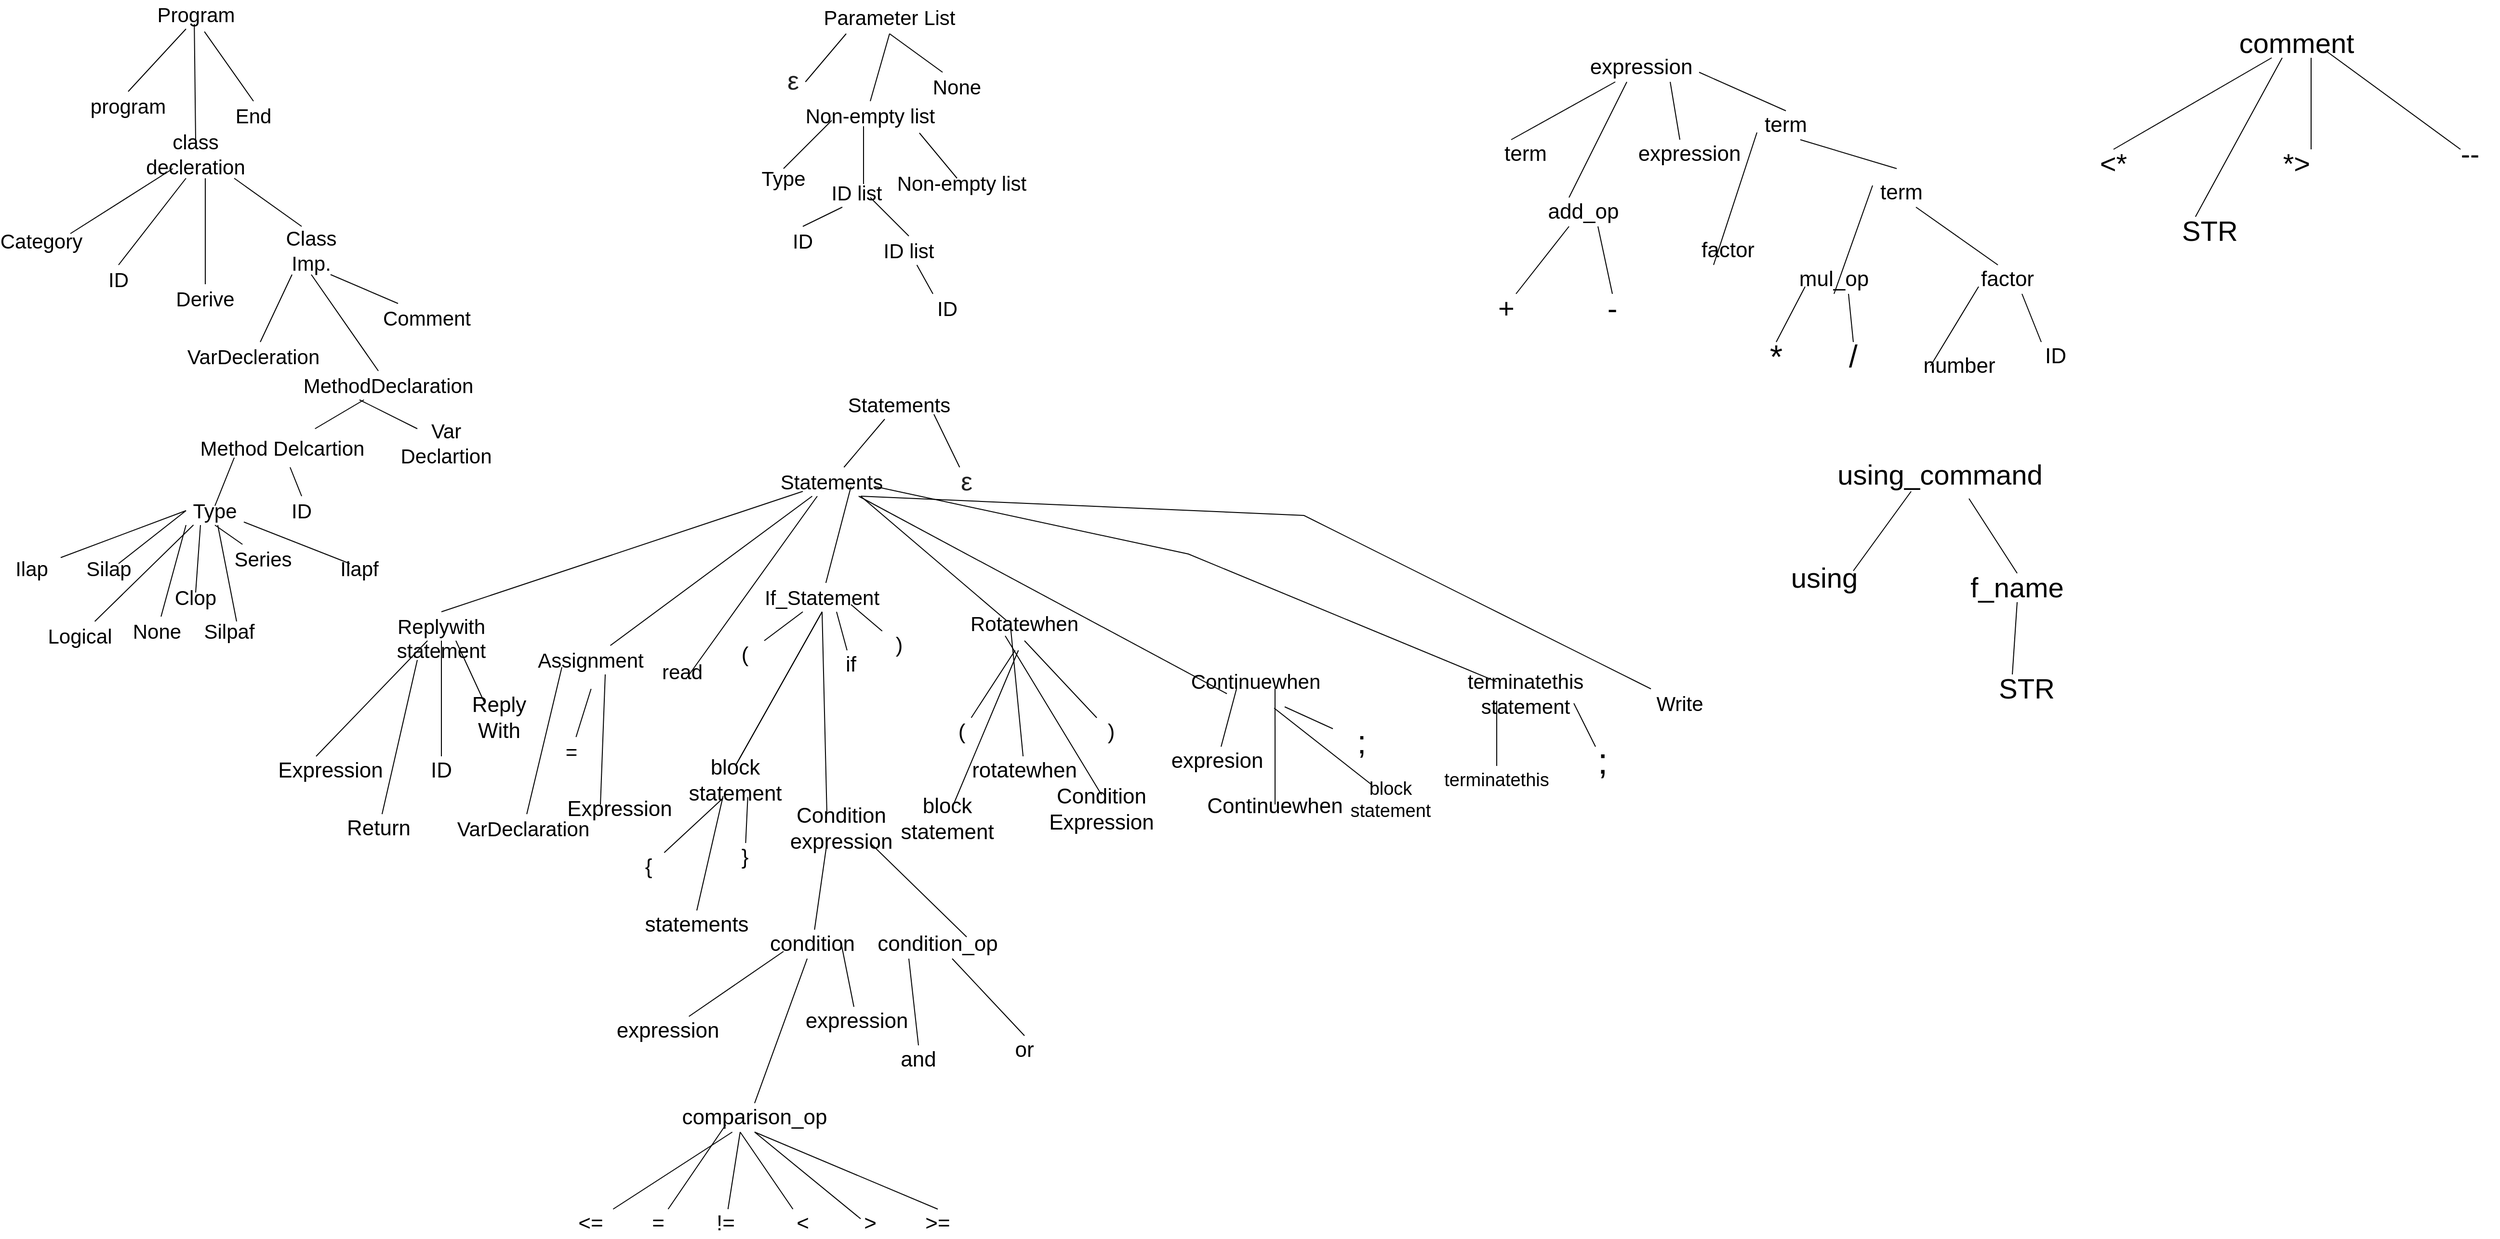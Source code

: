 <mxfile version="18.1.1" type="device"><diagram id="fzt0KjfJAu17pDjeKiaA" name="Page-1"><mxGraphModel dx="2665" dy="918" grid="1" gridSize="10" guides="1" tooltips="1" connect="1" arrows="1" fold="1" page="1" pageScale="1" pageWidth="850" pageHeight="1100" math="0" shadow="0"><root><mxCell id="0"/><mxCell id="1" parent="0"/><mxCell id="vPZ-L60O1xDOr9e3KF4O-1" value="Program" style="text;html=1;align=center;verticalAlign=middle;resizable=0;points=[];autosize=1;strokeColor=none;fillColor=none;rotation=0;fontSize=21;" vertex="1" parent="1"><mxGeometry x="90" y="95" width="100" height="30" as="geometry"/></mxCell><mxCell id="vPZ-L60O1xDOr9e3KF4O-4" value="" style="endArrow=none;html=1;rounded=0;fontSize=21;" edge="1" parent="1"><mxGeometry width="50" height="50" relative="1" as="geometry"><mxPoint x="70" y="190" as="sourcePoint"/><mxPoint x="130" y="125" as="targetPoint"/></mxGeometry></mxCell><mxCell id="vPZ-L60O1xDOr9e3KF4O-5" value="" style="endArrow=none;html=1;rounded=0;fontSize=21;entryX=0.486;entryY=0.833;entryDx=0;entryDy=0;entryPerimeter=0;exitX=0.5;exitY=0;exitDx=0;exitDy=0;" edge="1" parent="1" source="vPZ-L60O1xDOr9e3KF4O-9" target="vPZ-L60O1xDOr9e3KF4O-1"><mxGeometry width="50" height="50" relative="1" as="geometry"><mxPoint x="134" y="200" as="sourcePoint"/><mxPoint x="480" y="270" as="targetPoint"/></mxGeometry></mxCell><mxCell id="vPZ-L60O1xDOr9e3KF4O-6" value="" style="endArrow=none;html=1;rounded=0;fontSize=21;entryX=0.591;entryY=1.095;entryDx=0;entryDy=0;entryPerimeter=0;" edge="1" parent="1" target="vPZ-L60O1xDOr9e3KF4O-1"><mxGeometry width="50" height="50" relative="1" as="geometry"><mxPoint x="200" y="200" as="sourcePoint"/><mxPoint x="170" y="125" as="targetPoint"/></mxGeometry></mxCell><mxCell id="vPZ-L60O1xDOr9e3KF4O-8" value="program" style="text;html=1;strokeColor=none;fillColor=none;align=center;verticalAlign=middle;whiteSpace=wrap;rounded=0;fontSize=21;" vertex="1" parent="1"><mxGeometry x="40" y="190" width="60" height="30" as="geometry"/></mxCell><mxCell id="vPZ-L60O1xDOr9e3KF4O-9" value="class decleration" style="text;html=1;strokeColor=none;fillColor=none;align=center;verticalAlign=middle;whiteSpace=wrap;rounded=0;fontSize=21;" vertex="1" parent="1"><mxGeometry x="110" y="240" width="60" height="30" as="geometry"/></mxCell><mxCell id="vPZ-L60O1xDOr9e3KF4O-11" value="End" style="text;html=1;strokeColor=none;fillColor=none;align=center;verticalAlign=middle;whiteSpace=wrap;rounded=0;fontSize=21;" vertex="1" parent="1"><mxGeometry x="170" y="200" width="60" height="30" as="geometry"/></mxCell><mxCell id="vPZ-L60O1xDOr9e3KF4O-12" value="" style="endArrow=none;html=1;rounded=0;fontSize=21;exitX=1;exitY=0.25;exitDx=0;exitDy=0;" edge="1" parent="1" source="vPZ-L60O1xDOr9e3KF4O-30" target="vPZ-L60O1xDOr9e3KF4O-9"><mxGeometry width="50" height="50" relative="1" as="geometry"><mxPoint x="30" y="340" as="sourcePoint"/><mxPoint x="80" y="290" as="targetPoint"/></mxGeometry></mxCell><mxCell id="vPZ-L60O1xDOr9e3KF4O-13" value="" style="endArrow=none;html=1;rounded=0;fontSize=21;" edge="1" parent="1"><mxGeometry width="50" height="50" relative="1" as="geometry"><mxPoint x="180" y="280" as="sourcePoint"/><mxPoint x="250" y="330" as="targetPoint"/><Array as="points"/></mxGeometry></mxCell><mxCell id="vPZ-L60O1xDOr9e3KF4O-16" value="Class Imp." style="text;html=1;strokeColor=none;fillColor=none;align=center;verticalAlign=middle;whiteSpace=wrap;rounded=0;fontSize=21;" vertex="1" parent="1"><mxGeometry x="230" y="340" width="60" height="30" as="geometry"/></mxCell><mxCell id="vPZ-L60O1xDOr9e3KF4O-18" value="Derive" style="text;html=1;strokeColor=none;fillColor=none;align=center;verticalAlign=middle;whiteSpace=wrap;rounded=0;fontSize=21;" vertex="1" parent="1"><mxGeometry x="120" y="390" width="60" height="30" as="geometry"/></mxCell><mxCell id="vPZ-L60O1xDOr9e3KF4O-22" value="" style="endArrow=none;html=1;rounded=0;fontSize=21;exitX=0.5;exitY=0;exitDx=0;exitDy=0;" edge="1" parent="1" source="vPZ-L60O1xDOr9e3KF4O-18"><mxGeometry width="50" height="50" relative="1" as="geometry"><mxPoint x="100" y="330" as="sourcePoint"/><mxPoint x="150" y="280" as="targetPoint"/></mxGeometry></mxCell><mxCell id="vPZ-L60O1xDOr9e3KF4O-24" value="VarDecleration" style="text;html=1;strokeColor=none;fillColor=none;align=center;verticalAlign=middle;whiteSpace=wrap;rounded=0;fontSize=21;" vertex="1" parent="1"><mxGeometry x="170" y="450" width="60" height="30" as="geometry"/></mxCell><mxCell id="vPZ-L60O1xDOr9e3KF4O-25" value="" style="endArrow=none;html=1;rounded=0;fontSize=21;" edge="1" parent="1" source="vPZ-L60O1xDOr9e3KF4O-24"><mxGeometry width="50" height="50" relative="1" as="geometry"><mxPoint x="190" y="430" as="sourcePoint"/><mxPoint x="240" y="380" as="targetPoint"/></mxGeometry></mxCell><mxCell id="vPZ-L60O1xDOr9e3KF4O-26" value="" style="endArrow=none;html=1;rounded=0;fontSize=21;" edge="1" parent="1" target="vPZ-L60O1xDOr9e3KF4O-27"><mxGeometry width="50" height="50" relative="1" as="geometry"><mxPoint x="260" y="380" as="sourcePoint"/><mxPoint x="280" y="380" as="targetPoint"/></mxGeometry></mxCell><mxCell id="vPZ-L60O1xDOr9e3KF4O-27" value="MethodDeclaration" style="text;html=1;strokeColor=none;fillColor=none;align=center;verticalAlign=middle;whiteSpace=wrap;rounded=0;fontSize=21;" vertex="1" parent="1"><mxGeometry x="310" y="480" width="60" height="30" as="geometry"/></mxCell><mxCell id="vPZ-L60O1xDOr9e3KF4O-28" value="Comment" style="text;html=1;strokeColor=none;fillColor=none;align=center;verticalAlign=middle;whiteSpace=wrap;rounded=0;fontSize=21;" vertex="1" parent="1"><mxGeometry x="350" y="410" width="60" height="30" as="geometry"/></mxCell><mxCell id="vPZ-L60O1xDOr9e3KF4O-29" value="" style="endArrow=none;html=1;rounded=0;fontSize=21;entryX=0;entryY=0;entryDx=0;entryDy=0;" edge="1" parent="1" target="vPZ-L60O1xDOr9e3KF4O-28"><mxGeometry width="50" height="50" relative="1" as="geometry"><mxPoint x="280" y="380" as="sourcePoint"/><mxPoint x="330" y="330" as="targetPoint"/></mxGeometry></mxCell><mxCell id="vPZ-L60O1xDOr9e3KF4O-30" value="Category" style="text;html=1;strokeColor=none;fillColor=none;align=center;verticalAlign=middle;whiteSpace=wrap;rounded=0;fontSize=21;" vertex="1" parent="1"><mxGeometry x="-50" y="330" width="60" height="30" as="geometry"/></mxCell><mxCell id="vPZ-L60O1xDOr9e3KF4O-31" value="ID" style="text;html=1;strokeColor=none;fillColor=none;align=center;verticalAlign=middle;whiteSpace=wrap;rounded=0;fontSize=21;" vertex="1" parent="1"><mxGeometry x="30" y="370" width="60" height="30" as="geometry"/></mxCell><mxCell id="vPZ-L60O1xDOr9e3KF4O-32" value="" style="endArrow=none;html=1;rounded=0;fontSize=21;" edge="1" parent="1"><mxGeometry width="50" height="50" relative="1" as="geometry"><mxPoint x="60" y="370" as="sourcePoint"/><mxPoint x="130" y="280" as="targetPoint"/></mxGeometry></mxCell><mxCell id="vPZ-L60O1xDOr9e3KF4O-33" value="" style="endArrow=none;html=1;rounded=0;fontSize=21;exitX=0;exitY=1;exitDx=0;exitDy=0;" edge="1" parent="1" source="vPZ-L60O1xDOr9e3KF4O-27" target="vPZ-L60O1xDOr9e3KF4O-34"><mxGeometry width="50" height="50" relative="1" as="geometry"><mxPoint x="320" y="550" as="sourcePoint"/><mxPoint x="320" y="500" as="targetPoint"/></mxGeometry></mxCell><mxCell id="vPZ-L60O1xDOr9e3KF4O-34" value="Var Declartion" style="text;html=1;strokeColor=none;fillColor=none;align=center;verticalAlign=middle;whiteSpace=wrap;rounded=0;fontSize=21;" vertex="1" parent="1"><mxGeometry x="370" y="540" width="60" height="30" as="geometry"/></mxCell><mxCell id="vPZ-L60O1xDOr9e3KF4O-35" value="Method Delcartion" style="text;html=1;strokeColor=none;fillColor=none;align=center;verticalAlign=middle;whiteSpace=wrap;rounded=0;fontSize=21;" vertex="1" parent="1"><mxGeometry x="110" y="540" width="240" height="40" as="geometry"/></mxCell><mxCell id="vPZ-L60O1xDOr9e3KF4O-36" value="" style="endArrow=none;html=1;rounded=0;fontSize=21;" edge="1" parent="1" source="vPZ-L60O1xDOr9e3KF4O-35" target="vPZ-L60O1xDOr9e3KF4O-27"><mxGeometry width="50" height="50" relative="1" as="geometry"><mxPoint x="280" y="460" as="sourcePoint"/><mxPoint x="330" y="410" as="targetPoint"/></mxGeometry></mxCell><mxCell id="vPZ-L60O1xDOr9e3KF4O-37" value="" style="endArrow=none;html=1;rounded=0;fontSize=21;exitX=0.292;exitY=0.75;exitDx=0;exitDy=0;exitPerimeter=0;" edge="1" parent="1" source="vPZ-L60O1xDOr9e3KF4O-35"><mxGeometry width="50" height="50" relative="1" as="geometry"><mxPoint x="150" y="630" as="sourcePoint"/><mxPoint x="160" y="620" as="targetPoint"/></mxGeometry></mxCell><mxCell id="vPZ-L60O1xDOr9e3KF4O-38" value="Type" style="text;html=1;strokeColor=none;fillColor=none;align=center;verticalAlign=middle;whiteSpace=wrap;rounded=0;fontSize=21;" vertex="1" parent="1"><mxGeometry x="130" y="610" width="60" height="30" as="geometry"/></mxCell><mxCell id="vPZ-L60O1xDOr9e3KF4O-39" value="ID" style="text;html=1;strokeColor=none;fillColor=none;align=center;verticalAlign=middle;whiteSpace=wrap;rounded=0;fontSize=21;" vertex="1" parent="1"><mxGeometry x="220" y="610" width="60" height="30" as="geometry"/></mxCell><mxCell id="vPZ-L60O1xDOr9e3KF4O-40" value="" style="endArrow=none;html=1;rounded=0;fontSize=21;exitX=0.5;exitY=0;exitDx=0;exitDy=0;" edge="1" parent="1" source="vPZ-L60O1xDOr9e3KF4O-39" target="vPZ-L60O1xDOr9e3KF4O-35"><mxGeometry width="50" height="50" relative="1" as="geometry"><mxPoint x="280" y="700" as="sourcePoint"/><mxPoint x="330" y="650" as="targetPoint"/></mxGeometry></mxCell><mxCell id="vPZ-L60O1xDOr9e3KF4O-46" value="Ilap" style="text;html=1;strokeColor=none;fillColor=none;align=center;verticalAlign=middle;whiteSpace=wrap;rounded=0;fontSize=21;" vertex="1" parent="1"><mxGeometry x="-60" y="670" width="60" height="30" as="geometry"/></mxCell><mxCell id="vPZ-L60O1xDOr9e3KF4O-47" value="Silap" style="text;html=1;strokeColor=none;fillColor=none;align=center;verticalAlign=middle;whiteSpace=wrap;rounded=0;fontSize=21;" vertex="1" parent="1"><mxGeometry x="20" y="670" width="60" height="30" as="geometry"/></mxCell><mxCell id="vPZ-L60O1xDOr9e3KF4O-48" value="Clop" style="text;html=1;strokeColor=none;fillColor=none;align=center;verticalAlign=middle;whiteSpace=wrap;rounded=0;fontSize=21;" vertex="1" parent="1"><mxGeometry x="110" y="710" width="60" height="10" as="geometry"/></mxCell><mxCell id="vPZ-L60O1xDOr9e3KF4O-49" value="Series" style="text;html=1;strokeColor=none;fillColor=none;align=center;verticalAlign=middle;whiteSpace=wrap;rounded=0;fontSize=21;" vertex="1" parent="1"><mxGeometry x="180" y="660" width="60" height="30" as="geometry"/></mxCell><mxCell id="vPZ-L60O1xDOr9e3KF4O-50" value="Ilapf" style="text;html=1;strokeColor=none;fillColor=none;align=center;verticalAlign=middle;whiteSpace=wrap;rounded=0;fontSize=21;" vertex="1" parent="1"><mxGeometry x="280" y="670" width="60" height="30" as="geometry"/></mxCell><mxCell id="vPZ-L60O1xDOr9e3KF4O-51" value="Silpaf" style="text;html=1;strokeColor=none;fillColor=none;align=center;verticalAlign=middle;whiteSpace=wrap;rounded=0;fontSize=21;" vertex="1" parent="1"><mxGeometry x="160" y="740" width="30" height="20" as="geometry"/></mxCell><mxCell id="vPZ-L60O1xDOr9e3KF4O-52" value="None" style="text;html=1;strokeColor=none;fillColor=none;align=center;verticalAlign=middle;whiteSpace=wrap;rounded=0;fontSize=21;" vertex="1" parent="1"><mxGeometry x="70" y="735" width="60" height="30" as="geometry"/></mxCell><mxCell id="vPZ-L60O1xDOr9e3KF4O-53" value="Logical" style="text;html=1;strokeColor=none;fillColor=none;align=center;verticalAlign=middle;whiteSpace=wrap;rounded=0;fontSize=21;" vertex="1" parent="1"><mxGeometry x="-10" y="740" width="60" height="30" as="geometry"/></mxCell><mxCell id="vPZ-L60O1xDOr9e3KF4O-54" value="" style="endArrow=none;html=1;rounded=0;fontSize=21;entryX=0.129;entryY=0.995;entryDx=0;entryDy=0;entryPerimeter=0;" edge="1" parent="1" source="vPZ-L60O1xDOr9e3KF4O-53" target="vPZ-L60O1xDOr9e3KF4O-38"><mxGeometry width="50" height="50" relative="1" as="geometry"><mxPoint x="280" y="700" as="sourcePoint"/><mxPoint x="330" y="650" as="targetPoint"/></mxGeometry></mxCell><mxCell id="vPZ-L60O1xDOr9e3KF4O-55" value="" style="endArrow=none;html=1;rounded=0;fontSize=21;entryX=0;entryY=0.5;entryDx=0;entryDy=0;" edge="1" parent="1" source="vPZ-L60O1xDOr9e3KF4O-46" target="vPZ-L60O1xDOr9e3KF4O-38"><mxGeometry width="50" height="50" relative="1" as="geometry"><mxPoint x="280" y="700" as="sourcePoint"/><mxPoint x="330" y="650" as="targetPoint"/></mxGeometry></mxCell><mxCell id="vPZ-L60O1xDOr9e3KF4O-56" value="" style="endArrow=none;html=1;rounded=0;fontSize=21;entryX=0;entryY=0.5;entryDx=0;entryDy=0;" edge="1" parent="1" target="vPZ-L60O1xDOr9e3KF4O-38"><mxGeometry width="50" height="50" relative="1" as="geometry"><mxPoint x="60" y="680" as="sourcePoint"/><mxPoint x="330" y="650" as="targetPoint"/></mxGeometry></mxCell><mxCell id="vPZ-L60O1xDOr9e3KF4O-58" value="" style="endArrow=none;html=1;rounded=0;fontSize=21;entryX=0.25;entryY=1;entryDx=0;entryDy=0;exitX=0.5;exitY=0;exitDx=0;exitDy=0;" edge="1" parent="1" source="vPZ-L60O1xDOr9e3KF4O-48" target="vPZ-L60O1xDOr9e3KF4O-38"><mxGeometry width="50" height="50" relative="1" as="geometry"><mxPoint x="150" y="680" as="sourcePoint"/><mxPoint x="330" y="650" as="targetPoint"/></mxGeometry></mxCell><mxCell id="vPZ-L60O1xDOr9e3KF4O-59" value="" style="endArrow=none;html=1;rounded=0;fontSize=21;entryX=0.5;entryY=1;entryDx=0;entryDy=0;" edge="1" parent="1" source="vPZ-L60O1xDOr9e3KF4O-49" target="vPZ-L60O1xDOr9e3KF4O-38"><mxGeometry width="50" height="50" relative="1" as="geometry"><mxPoint x="280" y="700" as="sourcePoint"/><mxPoint x="330" y="650" as="targetPoint"/></mxGeometry></mxCell><mxCell id="vPZ-L60O1xDOr9e3KF4O-60" value="" style="endArrow=none;html=1;rounded=0;fontSize=21;" edge="1" parent="1" target="vPZ-L60O1xDOr9e3KF4O-38"><mxGeometry width="50" height="50" relative="1" as="geometry"><mxPoint x="300" y="680" as="sourcePoint"/><mxPoint x="330" y="650" as="targetPoint"/></mxGeometry></mxCell><mxCell id="vPZ-L60O1xDOr9e3KF4O-61" value="" style="endArrow=none;html=1;rounded=0;fontSize=21;" edge="1" parent="1" source="vPZ-L60O1xDOr9e3KF4O-52"><mxGeometry width="50" height="50" relative="1" as="geometry"><mxPoint x="280" y="700" as="sourcePoint"/><mxPoint x="130" y="640" as="targetPoint"/></mxGeometry></mxCell><mxCell id="vPZ-L60O1xDOr9e3KF4O-62" value="" style="endArrow=none;html=1;rounded=0;fontSize=21;exitX=0.75;exitY=0;exitDx=0;exitDy=0;" edge="1" parent="1" source="vPZ-L60O1xDOr9e3KF4O-51" target="vPZ-L60O1xDOr9e3KF4O-38"><mxGeometry width="50" height="50" relative="1" as="geometry"><mxPoint x="280" y="700" as="sourcePoint"/><mxPoint x="330" y="650" as="targetPoint"/></mxGeometry></mxCell><mxCell id="vPZ-L60O1xDOr9e3KF4O-66" value="Parameter List" style="text;html=1;strokeColor=none;fillColor=none;align=center;verticalAlign=middle;whiteSpace=wrap;rounded=0;fontSize=21;" vertex="1" parent="1"><mxGeometry x="770" y="95" width="180" height="35" as="geometry"/></mxCell><mxCell id="vPZ-L60O1xDOr9e3KF4O-67" value="" style="endArrow=none;html=1;rounded=0;fontSize=21;exitX=0.25;exitY=1;exitDx=0;exitDy=0;" edge="1" parent="1" source="vPZ-L60O1xDOr9e3KF4O-66" target="vPZ-L60O1xDOr9e3KF4O-68"><mxGeometry width="50" height="50" relative="1" as="geometry"><mxPoint x="750" y="170" as="sourcePoint"/><mxPoint x="800" y="120" as="targetPoint"/></mxGeometry></mxCell><mxCell id="vPZ-L60O1xDOr9e3KF4O-68" value="&#10;&lt;span style=&quot;color: rgb(32, 33, 34); font-family: Arial; font-size: 27px; font-style: normal; font-variant-ligatures: normal; font-variant-caps: normal; font-weight: 400; letter-spacing: normal; orphans: 2; text-align: start; text-indent: 0px; text-transform: none; widows: 2; word-spacing: 0px; -webkit-text-stroke-width: 0px; background-color: rgb(255, 255, 255); text-decoration-style: initial; text-decoration-color: initial; float: none; display: inline !important;&quot;&gt;ε&lt;/span&gt;&#10;&#10;" style="text;html=1;strokeColor=none;fillColor=none;align=center;verticalAlign=middle;whiteSpace=wrap;rounded=0;fontSize=27;" vertex="1" parent="1"><mxGeometry x="730" y="180" width="60" height="30" as="geometry"/></mxCell><mxCell id="vPZ-L60O1xDOr9e3KF4O-69" value="None" style="text;html=1;strokeColor=none;fillColor=none;align=center;verticalAlign=middle;whiteSpace=wrap;rounded=0;fontSize=21;" vertex="1" parent="1"><mxGeometry x="900" y="170" width="60" height="30" as="geometry"/></mxCell><mxCell id="vPZ-L60O1xDOr9e3KF4O-70" value="" style="endArrow=none;html=1;rounded=0;fontSize=21;entryX=0.5;entryY=1;entryDx=0;entryDy=0;exitX=0.25;exitY=0;exitDx=0;exitDy=0;" edge="1" parent="1" source="vPZ-L60O1xDOr9e3KF4O-69" target="vPZ-L60O1xDOr9e3KF4O-66"><mxGeometry width="50" height="50" relative="1" as="geometry"><mxPoint x="820" y="190" as="sourcePoint"/><mxPoint x="870" y="140" as="targetPoint"/></mxGeometry></mxCell><mxCell id="vPZ-L60O1xDOr9e3KF4O-71" value="Non-empty list" style="text;html=1;strokeColor=none;fillColor=none;align=center;verticalAlign=middle;whiteSpace=wrap;rounded=0;fontSize=21;" vertex="1" parent="1"><mxGeometry x="710" y="200" width="260" height="30" as="geometry"/></mxCell><mxCell id="vPZ-L60O1xDOr9e3KF4O-72" value="" style="endArrow=none;html=1;rounded=0;fontSize=21;exitX=0.5;exitY=0;exitDx=0;exitDy=0;entryX=0.5;entryY=1;entryDx=0;entryDy=0;" edge="1" parent="1" source="vPZ-L60O1xDOr9e3KF4O-71" target="vPZ-L60O1xDOr9e3KF4O-66"><mxGeometry width="50" height="50" relative="1" as="geometry"><mxPoint x="880" y="360" as="sourcePoint"/><mxPoint x="930" y="310" as="targetPoint"/></mxGeometry></mxCell><mxCell id="vPZ-L60O1xDOr9e3KF4O-73" value="Type" style="text;html=1;strokeColor=none;fillColor=none;align=center;verticalAlign=middle;whiteSpace=wrap;rounded=0;fontSize=21;" vertex="1" parent="1"><mxGeometry x="710" y="260" width="80" height="40" as="geometry"/></mxCell><mxCell id="vPZ-L60O1xDOr9e3KF4O-74" value="ID list" style="text;html=1;strokeColor=none;fillColor=none;align=center;verticalAlign=middle;whiteSpace=wrap;rounded=0;fontSize=21;" vertex="1" parent="1"><mxGeometry x="796" y="280" width="60" height="30" as="geometry"/></mxCell><mxCell id="vPZ-L60O1xDOr9e3KF4O-75" value="Non-empty list" style="text;html=1;strokeColor=none;fillColor=none;align=center;verticalAlign=middle;whiteSpace=wrap;rounded=0;fontSize=21;" vertex="1" parent="1"><mxGeometry x="860" y="270" width="150" height="30" as="geometry"/></mxCell><mxCell id="vPZ-L60O1xDOr9e3KF4O-76" value="" style="endArrow=none;html=1;rounded=0;fontSize=21;" edge="1" parent="1"><mxGeometry width="50" height="50" relative="1" as="geometry"><mxPoint x="750" y="270" as="sourcePoint"/><mxPoint x="800" y="220" as="targetPoint"/></mxGeometry></mxCell><mxCell id="vPZ-L60O1xDOr9e3KF4O-77" value="" style="endArrow=none;html=1;rounded=0;fontSize=21;exitX=0.696;exitY=1.1;exitDx=0;exitDy=0;exitPerimeter=0;" edge="1" parent="1" source="vPZ-L60O1xDOr9e3KF4O-71"><mxGeometry width="50" height="50" relative="1" as="geometry"><mxPoint x="880" y="330" as="sourcePoint"/><mxPoint x="930" y="280" as="targetPoint"/></mxGeometry></mxCell><mxCell id="vPZ-L60O1xDOr9e3KF4O-78" value="" style="endArrow=none;html=1;rounded=0;fontSize=21;" edge="1" parent="1"><mxGeometry width="50" height="50" relative="1" as="geometry"><mxPoint x="833" y="286" as="sourcePoint"/><mxPoint x="833" y="226" as="targetPoint"/></mxGeometry></mxCell><mxCell id="vPZ-L60O1xDOr9e3KF4O-80" value="ID" style="text;html=1;strokeColor=none;fillColor=none;align=center;verticalAlign=middle;whiteSpace=wrap;rounded=0;fontSize=21;" vertex="1" parent="1"><mxGeometry x="740" y="330" width="60" height="30" as="geometry"/></mxCell><mxCell id="vPZ-L60O1xDOr9e3KF4O-81" value="ID list" style="text;html=1;strokeColor=none;fillColor=none;align=center;verticalAlign=middle;whiteSpace=wrap;rounded=0;fontSize=21;" vertex="1" parent="1"><mxGeometry x="850" y="340" width="60" height="30" as="geometry"/></mxCell><mxCell id="vPZ-L60O1xDOr9e3KF4O-82" value="" style="endArrow=none;html=1;rounded=0;fontSize=21;exitX=0.5;exitY=0;exitDx=0;exitDy=0;entryX=0.25;entryY=1;entryDx=0;entryDy=0;" edge="1" parent="1" source="vPZ-L60O1xDOr9e3KF4O-80" target="vPZ-L60O1xDOr9e3KF4O-74"><mxGeometry width="50" height="50" relative="1" as="geometry"><mxPoint x="670" y="470" as="sourcePoint"/><mxPoint x="720" y="420" as="targetPoint"/></mxGeometry></mxCell><mxCell id="vPZ-L60O1xDOr9e3KF4O-83" value="" style="endArrow=none;html=1;rounded=0;fontSize=21;exitX=0.5;exitY=0;exitDx=0;exitDy=0;" edge="1" parent="1" source="vPZ-L60O1xDOr9e3KF4O-81"><mxGeometry width="50" height="50" relative="1" as="geometry"><mxPoint x="790" y="350" as="sourcePoint"/><mxPoint x="840" y="300" as="targetPoint"/></mxGeometry></mxCell><mxCell id="vPZ-L60O1xDOr9e3KF4O-85" value="ID" style="text;html=1;strokeColor=none;fillColor=none;align=center;verticalAlign=middle;whiteSpace=wrap;rounded=0;fontSize=21;" vertex="1" parent="1"><mxGeometry x="890" y="400" width="60" height="30" as="geometry"/></mxCell><mxCell id="vPZ-L60O1xDOr9e3KF4O-86" value="" style="endArrow=none;html=1;rounded=0;fontSize=21;exitX=0.25;exitY=0;exitDx=0;exitDy=0;" edge="1" parent="1" source="vPZ-L60O1xDOr9e3KF4O-85" target="vPZ-L60O1xDOr9e3KF4O-81"><mxGeometry width="50" height="50" relative="1" as="geometry"><mxPoint x="670" y="470" as="sourcePoint"/><mxPoint x="720" y="420" as="targetPoint"/></mxGeometry></mxCell><mxCell id="vPZ-L60O1xDOr9e3KF4O-88" value="Statements" style="text;html=1;strokeColor=none;fillColor=none;align=center;verticalAlign=middle;whiteSpace=wrap;rounded=0;fontSize=21;" vertex="1" parent="1"><mxGeometry x="840" y="500" width="60" height="30" as="geometry"/></mxCell><mxCell id="vPZ-L60O1xDOr9e3KF4O-89" value="Statements" style="text;html=1;strokeColor=none;fillColor=none;align=center;verticalAlign=middle;whiteSpace=wrap;rounded=0;fontSize=21;" vertex="1" parent="1"><mxGeometry x="770" y="580" width="60" height="30" as="geometry"/></mxCell><mxCell id="vPZ-L60O1xDOr9e3KF4O-90" value="&#10;&lt;br style=&quot;color: rgb(0, 0, 0); font-family: Helvetica; font-size: 27px; font-style: normal; font-variant-ligatures: normal; font-variant-caps: normal; font-weight: 400; letter-spacing: normal; orphans: 2; text-align: center; text-indent: 0px; text-transform: none; widows: 2; word-spacing: 0px; -webkit-text-stroke-width: 0px; background-color: rgb(248, 249, 250); text-decoration-style: initial; text-decoration-color: initial;&quot;&gt;&lt;span style=&quot;font-size: 27px; font-style: normal; font-variant-ligatures: normal; font-variant-caps: normal; font-weight: 400; letter-spacing: normal; orphans: 2; text-indent: 0px; text-transform: none; widows: 2; word-spacing: 0px; -webkit-text-stroke-width: 0px; text-decoration-style: initial; text-decoration-color: initial; color: rgb(32, 33, 34); font-family: Arial; text-align: start; background-color: rgb(255, 255, 255); float: none; display: inline !important;&quot;&gt;ε&lt;/span&gt;&lt;br style=&quot;color: rgb(0, 0, 0); font-family: Helvetica; font-size: 27px; font-style: normal; font-variant-ligatures: normal; font-variant-caps: normal; font-weight: 400; letter-spacing: normal; orphans: 2; text-align: center; text-indent: 0px; text-transform: none; widows: 2; word-spacing: 0px; -webkit-text-stroke-width: 0px; background-color: rgb(248, 249, 250); text-decoration-style: initial; text-decoration-color: initial;&quot;&gt;&#10;&#10;" style="text;html=1;strokeColor=none;fillColor=none;align=center;verticalAlign=middle;whiteSpace=wrap;rounded=0;fontSize=21;" vertex="1" parent="1"><mxGeometry x="910" y="580" width="60" height="30" as="geometry"/></mxCell><mxCell id="vPZ-L60O1xDOr9e3KF4O-91" value="" style="endArrow=none;html=1;rounded=0;fontSize=21;entryX=0.25;entryY=1;entryDx=0;entryDy=0;" edge="1" parent="1" source="vPZ-L60O1xDOr9e3KF4O-89" target="vPZ-L60O1xDOr9e3KF4O-88"><mxGeometry width="50" height="50" relative="1" as="geometry"><mxPoint x="680" y="600" as="sourcePoint"/><mxPoint x="730" y="550" as="targetPoint"/></mxGeometry></mxCell><mxCell id="vPZ-L60O1xDOr9e3KF4O-92" value="" style="endArrow=none;html=1;rounded=0;fontSize=21;" edge="1" parent="1" source="vPZ-L60O1xDOr9e3KF4O-90"><mxGeometry width="50" height="50" relative="1" as="geometry"><mxPoint x="856" y="575" as="sourcePoint"/><mxPoint x="906" y="525" as="targetPoint"/></mxGeometry></mxCell><mxCell id="vPZ-L60O1xDOr9e3KF4O-93" value="Assignment&lt;br&gt;" style="text;html=1;strokeColor=none;fillColor=none;align=center;verticalAlign=middle;whiteSpace=wrap;rounded=0;fontSize=21;" vertex="1" parent="1"><mxGeometry x="520" y="765" width="60" height="30" as="geometry"/></mxCell><mxCell id="vPZ-L60O1xDOr9e3KF4O-96" value="If_Statement" style="text;html=1;strokeColor=none;fillColor=none;align=center;verticalAlign=middle;whiteSpace=wrap;rounded=0;fontSize=21;" vertex="1" parent="1"><mxGeometry x="760" y="700" width="60" height="30" as="geometry"/></mxCell><mxCell id="vPZ-L60O1xDOr9e3KF4O-97" value="&#10;Rotatewhen&#10;&#10;" style="text;html=1;strokeColor=none;fillColor=none;align=center;verticalAlign=middle;whiteSpace=wrap;rounded=0;fontSize=21;" vertex="1" parent="1"><mxGeometry x="970" y="740" width="60" height="30" as="geometry"/></mxCell><mxCell id="vPZ-L60O1xDOr9e3KF4O-99" value="&#10;Continuewhen&#10;&#10;" style="text;html=1;strokeColor=none;fillColor=none;align=center;verticalAlign=middle;whiteSpace=wrap;rounded=0;fontSize=21;" vertex="1" parent="1"><mxGeometry x="1210" y="800" width="60" height="30" as="geometry"/></mxCell><mxCell id="vPZ-L60O1xDOr9e3KF4O-100" value="&lt;br&gt;Replywith statement" style="text;html=1;strokeColor=none;fillColor=none;align=center;verticalAlign=middle;whiteSpace=wrap;rounded=0;fontSize=21;" vertex="1" parent="1"><mxGeometry x="365" y="730" width="60" height="30" as="geometry"/></mxCell><mxCell id="vPZ-L60O1xDOr9e3KF4O-101" value="terminatethis statement" style="text;html=1;strokeColor=none;fillColor=none;align=center;verticalAlign=middle;whiteSpace=wrap;rounded=0;fontSize=21;" vertex="1" parent="1"><mxGeometry x="1490" y="800" width="60" height="30" as="geometry"/></mxCell><mxCell id="vPZ-L60O1xDOr9e3KF4O-105" value="" style="endArrow=none;html=1;rounded=0;fontSize=21;exitX=0.5;exitY=0;exitDx=0;exitDy=0;" edge="1" parent="1" source="vPZ-L60O1xDOr9e3KF4O-100" target="vPZ-L60O1xDOr9e3KF4O-89"><mxGeometry width="50" height="50" relative="1" as="geometry"><mxPoint x="530" y="680" as="sourcePoint"/><mxPoint x="580" y="630" as="targetPoint"/></mxGeometry></mxCell><mxCell id="vPZ-L60O1xDOr9e3KF4O-106" value="" style="endArrow=none;html=1;rounded=0;fontSize=21;" edge="1" parent="1" source="vPZ-L60O1xDOr9e3KF4O-89" target="vPZ-L60O1xDOr9e3KF4O-93"><mxGeometry width="50" height="50" relative="1" as="geometry"><mxPoint x="680" y="810" as="sourcePoint"/><mxPoint x="730" y="760" as="targetPoint"/></mxGeometry></mxCell><mxCell id="vPZ-L60O1xDOr9e3KF4O-107" value="" style="endArrow=none;html=1;rounded=0;fontSize=21;" edge="1" parent="1" source="vPZ-L60O1xDOr9e3KF4O-96"><mxGeometry width="50" height="50" relative="1" as="geometry"><mxPoint x="770" y="650" as="sourcePoint"/><mxPoint x="820" y="600" as="targetPoint"/></mxGeometry></mxCell><mxCell id="vPZ-L60O1xDOr9e3KF4O-112" value="" style="endArrow=none;html=1;rounded=0;fontSize=21;entryX=0;entryY=0.5;entryDx=0;entryDy=0;" edge="1" parent="1" source="vPZ-L60O1xDOr9e3KF4O-89" target="vPZ-L60O1xDOr9e3KF4O-99"><mxGeometry width="50" height="50" relative="1" as="geometry"><mxPoint x="680" y="810" as="sourcePoint"/><mxPoint x="730" y="760" as="targetPoint"/></mxGeometry></mxCell><mxCell id="vPZ-L60O1xDOr9e3KF4O-113" value="" style="endArrow=none;html=1;rounded=0;fontSize=21;" edge="1" parent="1" target="vPZ-L60O1xDOr9e3KF4O-97"><mxGeometry width="50" height="50" relative="1" as="geometry"><mxPoint x="830" y="610" as="sourcePoint"/><mxPoint x="880" y="560" as="targetPoint"/></mxGeometry></mxCell><mxCell id="vPZ-L60O1xDOr9e3KF4O-114" value="" style="endArrow=none;html=1;rounded=0;fontSize=21;" edge="1" parent="1" target="vPZ-L60O1xDOr9e3KF4O-101"><mxGeometry width="50" height="50" relative="1" as="geometry"><mxPoint x="845" y="600" as="sourcePoint"/><mxPoint x="1270" y="650" as="targetPoint"/><Array as="points"><mxPoint x="1170" y="670"/></Array></mxGeometry></mxCell><mxCell id="vPZ-L60O1xDOr9e3KF4O-115" value="&#10;read&#10;&#10;" style="text;html=1;strokeColor=none;fillColor=none;align=center;verticalAlign=middle;whiteSpace=wrap;rounded=0;fontSize=21;" vertex="1" parent="1"><mxGeometry x="620" y="800" width="50" height="10" as="geometry"/></mxCell><mxCell id="vPZ-L60O1xDOr9e3KF4O-118" value="" style="endArrow=none;html=1;rounded=0;fontSize=21;entryX=0.25;entryY=1;entryDx=0;entryDy=0;" edge="1" parent="1" source="vPZ-L60O1xDOr9e3KF4O-115" target="vPZ-L60O1xDOr9e3KF4O-89"><mxGeometry width="50" height="50" relative="1" as="geometry"><mxPoint x="680" y="810" as="sourcePoint"/><mxPoint x="730" y="760" as="targetPoint"/></mxGeometry></mxCell><mxCell id="vPZ-L60O1xDOr9e3KF4O-119" value="Write" style="text;html=1;strokeColor=none;fillColor=none;align=center;verticalAlign=middle;whiteSpace=wrap;rounded=0;fontSize=21;" vertex="1" parent="1"><mxGeometry x="1650" y="810" width="60" height="30" as="geometry"/></mxCell><mxCell id="vPZ-L60O1xDOr9e3KF4O-120" value="" style="endArrow=none;html=1;rounded=0;fontSize=21;" edge="1" parent="1" target="vPZ-L60O1xDOr9e3KF4O-119"><mxGeometry width="50" height="50" relative="1" as="geometry"><mxPoint x="830" y="610" as="sourcePoint"/><mxPoint x="880" y="560" as="targetPoint"/><Array as="points"><mxPoint x="1290" y="630"/></Array></mxGeometry></mxCell><mxCell id="vPZ-L60O1xDOr9e3KF4O-121" value="" style="endArrow=none;html=1;rounded=0;fontSize=21;exitX=0;exitY=0.75;exitDx=0;exitDy=0;" edge="1" parent="1" source="vPZ-L60O1xDOr9e3KF4O-93" target="vPZ-L60O1xDOr9e3KF4O-122"><mxGeometry width="50" height="50" relative="1" as="geometry"><mxPoint x="460" y="845" as="sourcePoint"/><mxPoint x="510" y="795" as="targetPoint"/></mxGeometry></mxCell><mxCell id="vPZ-L60O1xDOr9e3KF4O-122" value="VarDeclaration" style="text;html=1;strokeColor=none;fillColor=none;align=center;verticalAlign=middle;whiteSpace=wrap;rounded=0;fontSize=21;" vertex="1" parent="1"><mxGeometry x="450" y="940" width="60" height="30" as="geometry"/></mxCell><mxCell id="vPZ-L60O1xDOr9e3KF4O-123" value="=" style="text;html=1;strokeColor=none;fillColor=none;align=center;verticalAlign=middle;whiteSpace=wrap;rounded=0;fontSize=21;" vertex="1" parent="1"><mxGeometry x="500" y="860" width="60" height="30" as="geometry"/></mxCell><mxCell id="vPZ-L60O1xDOr9e3KF4O-125" value="" style="endArrow=none;html=1;rounded=0;fontSize=22;" edge="1" parent="1" source="vPZ-L60O1xDOr9e3KF4O-123"><mxGeometry width="50" height="50" relative="1" as="geometry"><mxPoint x="505" y="845" as="sourcePoint"/><mxPoint x="550.312" y="810" as="targetPoint"/></mxGeometry></mxCell><mxCell id="vPZ-L60O1xDOr9e3KF4O-127" value="Expression" style="text;html=1;strokeColor=none;fillColor=none;align=center;verticalAlign=middle;whiteSpace=wrap;rounded=0;fontSize=22;" vertex="1" parent="1"><mxGeometry x="550" y="920" width="60" height="30" as="geometry"/></mxCell><mxCell id="vPZ-L60O1xDOr9e3KF4O-128" value="" style="endArrow=none;html=1;rounded=0;fontSize=22;entryX=0.75;entryY=1;entryDx=0;entryDy=0;" edge="1" parent="1" target="vPZ-L60O1xDOr9e3KF4O-93"><mxGeometry width="50" height="50" relative="1" as="geometry"><mxPoint x="560" y="930" as="sourcePoint"/><mxPoint x="610" y="880" as="targetPoint"/></mxGeometry></mxCell><mxCell id="vPZ-L60O1xDOr9e3KF4O-201" value="rotatewhen" style="text;html=1;strokeColor=none;fillColor=none;align=center;verticalAlign=middle;whiteSpace=wrap;rounded=0;fontSize=22;" vertex="1" parent="1"><mxGeometry x="970" y="880" width="60" height="30" as="geometry"/></mxCell><mxCell id="vPZ-L60O1xDOr9e3KF4O-202" value="" style="endArrow=none;html=1;rounded=0;fontSize=22;" edge="1" parent="1" source="vPZ-L60O1xDOr9e3KF4O-97" target="vPZ-L60O1xDOr9e3KF4O-203"><mxGeometry width="50" height="50" relative="1" as="geometry"><mxPoint x="910" y="805" as="sourcePoint"/><mxPoint x="960" y="755" as="targetPoint"/></mxGeometry></mxCell><mxCell id="vPZ-L60O1xDOr9e3KF4O-203" value="(" style="text;html=1;strokeColor=none;fillColor=none;align=center;verticalAlign=middle;whiteSpace=wrap;rounded=0;fontSize=22;" vertex="1" parent="1"><mxGeometry x="905" y="840" width="60" height="30" as="geometry"/></mxCell><mxCell id="vPZ-L60O1xDOr9e3KF4O-205" value=")" style="text;html=1;strokeColor=none;fillColor=none;align=center;verticalAlign=middle;whiteSpace=wrap;rounded=0;fontSize=22;" vertex="1" parent="1"><mxGeometry x="1060" y="840" width="60" height="30" as="geometry"/></mxCell><mxCell id="vPZ-L60O1xDOr9e3KF4O-206" value="" style="endArrow=none;html=1;rounded=0;fontSize=22;entryX=0.25;entryY=0;entryDx=0;entryDy=0;" edge="1" parent="1" source="vPZ-L60O1xDOr9e3KF4O-201" target="vPZ-L60O1xDOr9e3KF4O-97"><mxGeometry width="50" height="50" relative="1" as="geometry"><mxPoint x="920" y="805" as="sourcePoint"/><mxPoint x="970" y="755" as="targetPoint"/></mxGeometry></mxCell><mxCell id="vPZ-L60O1xDOr9e3KF4O-207" value="" style="endArrow=none;html=1;rounded=0;fontSize=22;exitX=0.25;exitY=0;exitDx=0;exitDy=0;" edge="1" parent="1" source="vPZ-L60O1xDOr9e3KF4O-205"><mxGeometry width="50" height="50" relative="1" as="geometry"><mxPoint x="1010" y="910" as="sourcePoint"/><mxPoint x="1000" y="760" as="targetPoint"/></mxGeometry></mxCell><mxCell id="vPZ-L60O1xDOr9e3KF4O-209" value="Condition Expression" style="text;html=1;strokeColor=none;fillColor=none;align=center;verticalAlign=middle;whiteSpace=wrap;rounded=0;fontSize=22;" vertex="1" parent="1"><mxGeometry x="1050" y="920" width="60" height="30" as="geometry"/></mxCell><mxCell id="vPZ-L60O1xDOr9e3KF4O-211" value="" style="endArrow=none;html=1;rounded=0;fontSize=22;exitX=0.5;exitY=0;exitDx=0;exitDy=0;" edge="1" parent="1" source="vPZ-L60O1xDOr9e3KF4O-209"><mxGeometry width="50" height="50" relative="1" as="geometry"><mxPoint x="930" y="805" as="sourcePoint"/><mxPoint x="980" y="755" as="targetPoint"/></mxGeometry></mxCell><mxCell id="vPZ-L60O1xDOr9e3KF4O-212" value="block statement" style="text;html=1;strokeColor=none;fillColor=none;align=center;verticalAlign=middle;whiteSpace=wrap;rounded=0;fontSize=22;" vertex="1" parent="1"><mxGeometry x="890" y="930" width="60" height="30" as="geometry"/></mxCell><mxCell id="vPZ-L60O1xDOr9e3KF4O-218" value="" style="endArrow=none;html=1;rounded=0;fontSize=22;" edge="1" parent="1" source="vPZ-L60O1xDOr9e3KF4O-212" target="vPZ-L60O1xDOr9e3KF4O-97"><mxGeometry width="50" height="50" relative="1" as="geometry"><mxPoint x="910" y="940" as="sourcePoint"/><mxPoint x="960" y="890" as="targetPoint"/><Array as="points"/></mxGeometry></mxCell><mxCell id="vPZ-L60O1xDOr9e3KF4O-220" value="Reply With" style="text;html=1;strokeColor=none;fillColor=none;align=center;verticalAlign=middle;whiteSpace=wrap;rounded=0;fontSize=22;" vertex="1" parent="1"><mxGeometry x="425" y="825" width="60" height="30" as="geometry"/></mxCell><mxCell id="vPZ-L60O1xDOr9e3KF4O-221" value="Expression" style="text;html=1;strokeColor=none;fillColor=none;align=center;verticalAlign=middle;whiteSpace=wrap;rounded=0;fontSize=22;" vertex="1" parent="1"><mxGeometry x="250" y="880" width="60" height="30" as="geometry"/></mxCell><mxCell id="vPZ-L60O1xDOr9e3KF4O-222" value="Return" style="text;html=1;strokeColor=none;fillColor=none;align=center;verticalAlign=middle;whiteSpace=wrap;rounded=0;fontSize=22;" vertex="1" parent="1"><mxGeometry x="300" y="940" width="60" height="30" as="geometry"/></mxCell><mxCell id="vPZ-L60O1xDOr9e3KF4O-223" value="ID" style="text;html=1;strokeColor=none;fillColor=none;align=center;verticalAlign=middle;whiteSpace=wrap;rounded=0;fontSize=22;" vertex="1" parent="1"><mxGeometry x="365" y="880" width="60" height="30" as="geometry"/></mxCell><mxCell id="vPZ-L60O1xDOr9e3KF4O-224" value="" style="endArrow=none;html=1;rounded=0;fontSize=22;exitX=0.25;exitY=0;exitDx=0;exitDy=0;" edge="1" parent="1" source="vPZ-L60O1xDOr9e3KF4O-221" target="vPZ-L60O1xDOr9e3KF4O-100"><mxGeometry width="50" height="50" relative="1" as="geometry"><mxPoint x="660" y="930" as="sourcePoint"/><mxPoint x="710" y="880" as="targetPoint"/></mxGeometry></mxCell><mxCell id="vPZ-L60O1xDOr9e3KF4O-225" value="" style="endArrow=none;html=1;rounded=0;fontSize=22;exitX=0.5;exitY=0;exitDx=0;exitDy=0;" edge="1" parent="1" source="vPZ-L60O1xDOr9e3KF4O-223" target="vPZ-L60O1xDOr9e3KF4O-100"><mxGeometry width="50" height="50" relative="1" as="geometry"><mxPoint x="660" y="930" as="sourcePoint"/><mxPoint x="710" y="880" as="targetPoint"/></mxGeometry></mxCell><mxCell id="vPZ-L60O1xDOr9e3KF4O-226" value="" style="endArrow=none;html=1;rounded=0;fontSize=22;entryX=0.75;entryY=1;entryDx=0;entryDy=0;exitX=0.25;exitY=0;exitDx=0;exitDy=0;" edge="1" parent="1" source="vPZ-L60O1xDOr9e3KF4O-220" target="vPZ-L60O1xDOr9e3KF4O-100"><mxGeometry width="50" height="50" relative="1" as="geometry"><mxPoint x="660" y="930" as="sourcePoint"/><mxPoint x="710" y="880" as="targetPoint"/></mxGeometry></mxCell><mxCell id="vPZ-L60O1xDOr9e3KF4O-227" value="" style="endArrow=none;html=1;rounded=0;fontSize=22;" edge="1" parent="1" source="vPZ-L60O1xDOr9e3KF4O-222"><mxGeometry width="50" height="50" relative="1" as="geometry"><mxPoint x="660" y="930" as="sourcePoint"/><mxPoint x="370" y="780" as="targetPoint"/></mxGeometry></mxCell><mxCell id="vPZ-L60O1xDOr9e3KF4O-228" value="&#10;Continuewhen&#10;&#10;" style="text;html=1;strokeColor=none;fillColor=none;align=center;verticalAlign=middle;whiteSpace=wrap;rounded=0;fontSize=22;" vertex="1" parent="1"><mxGeometry x="1230" y="930" width="60" height="30" as="geometry"/></mxCell><mxCell id="vPZ-L60O1xDOr9e3KF4O-229" value="" style="endArrow=none;html=1;rounded=0;fontSize=22;entryX=0.833;entryY=0.333;entryDx=0;entryDy=0;entryPerimeter=0;exitX=0.5;exitY=0;exitDx=0;exitDy=0;" edge="1" parent="1" source="vPZ-L60O1xDOr9e3KF4O-228" target="vPZ-L60O1xDOr9e3KF4O-99"><mxGeometry width="50" height="50" relative="1" as="geometry"><mxPoint x="1080" y="930" as="sourcePoint"/><mxPoint x="1130" y="880" as="targetPoint"/></mxGeometry></mxCell><mxCell id="vPZ-L60O1xDOr9e3KF4O-231" value="expresion" style="text;html=1;strokeColor=none;fillColor=none;align=center;verticalAlign=middle;whiteSpace=wrap;rounded=0;fontSize=22;" vertex="1" parent="1"><mxGeometry x="1170" y="870" width="60" height="30" as="geometry"/></mxCell><mxCell id="vPZ-L60O1xDOr9e3KF4O-233" value=";" style="text;html=1;strokeColor=none;fillColor=none;align=center;verticalAlign=middle;whiteSpace=wrap;rounded=0;fontSize=34;" vertex="1" parent="1"><mxGeometry x="1320" y="850" width="60" height="30" as="geometry"/></mxCell><mxCell id="vPZ-L60O1xDOr9e3KF4O-234" value="" style="endArrow=none;html=1;rounded=0;fontSize=22;" edge="1" parent="1" source="vPZ-L60O1xDOr9e3KF4O-231"><mxGeometry width="50" height="50" relative="1" as="geometry"><mxPoint x="1170" y="860" as="sourcePoint"/><mxPoint x="1220" y="810" as="targetPoint"/></mxGeometry></mxCell><mxCell id="vPZ-L60O1xDOr9e3KF4O-235" value="" style="endArrow=none;html=1;rounded=0;fontSize=22;" edge="1" parent="1" source="vPZ-L60O1xDOr9e3KF4O-233" target="vPZ-L60O1xDOr9e3KF4O-99"><mxGeometry width="50" height="50" relative="1" as="geometry"><mxPoint x="1080" y="930" as="sourcePoint"/><mxPoint x="1320" y="800" as="targetPoint"/></mxGeometry></mxCell><mxCell id="vPZ-L60O1xDOr9e3KF4O-237" value="block statement" style="text;html=1;strokeColor=none;fillColor=none;align=center;verticalAlign=middle;whiteSpace=wrap;rounded=0;fontSize=19;" vertex="1" parent="1"><mxGeometry x="1350" y="910" width="60" height="30" as="geometry"/></mxCell><mxCell id="vPZ-L60O1xDOr9e3KF4O-238" value="" style="endArrow=none;html=1;rounded=0;fontSize=19;" edge="1" parent="1" source="vPZ-L60O1xDOr9e3KF4O-99" target="vPZ-L60O1xDOr9e3KF4O-237"><mxGeometry width="50" height="50" relative="1" as="geometry"><mxPoint x="1080" y="800" as="sourcePoint"/><mxPoint x="1130" y="750" as="targetPoint"/></mxGeometry></mxCell><mxCell id="vPZ-L60O1xDOr9e3KF4O-241" value="terminatethis" style="text;html=1;strokeColor=none;fillColor=none;align=center;verticalAlign=middle;whiteSpace=wrap;rounded=0;fontSize=19;" vertex="1" parent="1"><mxGeometry x="1460" y="890" width="60" height="30" as="geometry"/></mxCell><mxCell id="vPZ-L60O1xDOr9e3KF4O-242" value="" style="endArrow=none;html=1;rounded=0;fontSize=19;entryX=0;entryY=0.75;entryDx=0;entryDy=0;" edge="1" parent="1" source="vPZ-L60O1xDOr9e3KF4O-241" target="vPZ-L60O1xDOr9e3KF4O-101"><mxGeometry width="50" height="50" relative="1" as="geometry"><mxPoint x="1445" y="890" as="sourcePoint"/><mxPoint x="1495" y="840" as="targetPoint"/></mxGeometry></mxCell><mxCell id="vPZ-L60O1xDOr9e3KF4O-243" value=";" style="text;html=1;strokeColor=none;fillColor=none;align=center;verticalAlign=middle;whiteSpace=wrap;rounded=0;fontSize=38;" vertex="1" parent="1"><mxGeometry x="1570" y="870" width="60" height="30" as="geometry"/></mxCell><mxCell id="vPZ-L60O1xDOr9e3KF4O-244" value="" style="endArrow=none;html=1;rounded=0;fontSize=19;" edge="1" parent="1" source="vPZ-L60O1xDOr9e3KF4O-243"><mxGeometry width="50" height="50" relative="1" as="geometry"><mxPoint x="1520" y="875" as="sourcePoint"/><mxPoint x="1570" y="825" as="targetPoint"/></mxGeometry></mxCell><mxCell id="vPZ-L60O1xDOr9e3KF4O-287" value="if" style="text;html=1;strokeColor=none;fillColor=none;align=center;verticalAlign=middle;whiteSpace=wrap;rounded=0;fontSize=22;" vertex="1" parent="1"><mxGeometry x="790" y="770" width="60" height="30" as="geometry"/></mxCell><mxCell id="vPZ-L60O1xDOr9e3KF4O-289" value="(" style="text;html=1;strokeColor=none;fillColor=none;align=center;verticalAlign=middle;whiteSpace=wrap;rounded=0;fontSize=22;" vertex="1" parent="1"><mxGeometry x="680" y="760" width="60" height="30" as="geometry"/></mxCell><mxCell id="vPZ-L60O1xDOr9e3KF4O-290" value=")" style="text;html=1;strokeColor=none;fillColor=none;align=center;verticalAlign=middle;whiteSpace=wrap;rounded=0;fontSize=22;" vertex="1" parent="1"><mxGeometry x="840" y="750" width="60" height="30" as="geometry"/></mxCell><mxCell id="vPZ-L60O1xDOr9e3KF4O-291" value="block statement" style="text;html=1;strokeColor=none;fillColor=none;align=center;verticalAlign=middle;whiteSpace=wrap;rounded=0;fontSize=22;" vertex="1" parent="1"><mxGeometry x="630" y="890" width="140" height="30" as="geometry"/></mxCell><mxCell id="vPZ-L60O1xDOr9e3KF4O-293" value="" style="endArrow=none;html=1;rounded=0;fontSize=22;" edge="1" parent="1" source="vPZ-L60O1xDOr9e3KF4O-289" target="vPZ-L60O1xDOr9e3KF4O-96"><mxGeometry width="50" height="50" relative="1" as="geometry"><mxPoint x="940" y="770" as="sourcePoint"/><mxPoint x="990" y="720" as="targetPoint"/></mxGeometry></mxCell><mxCell id="vPZ-L60O1xDOr9e3KF4O-295" value="" style="endArrow=none;html=1;rounded=0;fontSize=22;entryX=1;entryY=0.75;entryDx=0;entryDy=0;" edge="1" parent="1" source="vPZ-L60O1xDOr9e3KF4O-290" target="vPZ-L60O1xDOr9e3KF4O-96"><mxGeometry width="50" height="50" relative="1" as="geometry"><mxPoint x="940" y="770" as="sourcePoint"/><mxPoint x="990" y="720" as="targetPoint"/></mxGeometry></mxCell><mxCell id="vPZ-L60O1xDOr9e3KF4O-296" value="" style="endArrow=none;html=1;rounded=0;fontSize=22;entryX=0.75;entryY=1;entryDx=0;entryDy=0;" edge="1" parent="1" source="vPZ-L60O1xDOr9e3KF4O-287" target="vPZ-L60O1xDOr9e3KF4O-96"><mxGeometry width="50" height="50" relative="1" as="geometry"><mxPoint x="940" y="770" as="sourcePoint"/><mxPoint x="990" y="720" as="targetPoint"/></mxGeometry></mxCell><mxCell id="vPZ-L60O1xDOr9e3KF4O-298" value="" style="endArrow=none;html=1;rounded=0;fontSize=22;exitX=0.5;exitY=0;exitDx=0;exitDy=0;entryX=0.5;entryY=1;entryDx=0;entryDy=0;" edge="1" parent="1" source="vPZ-L60O1xDOr9e3KF4O-291" target="vPZ-L60O1xDOr9e3KF4O-96"><mxGeometry width="50" height="50" relative="1" as="geometry"><mxPoint x="940" y="770" as="sourcePoint"/><mxPoint x="990" y="720" as="targetPoint"/></mxGeometry></mxCell><mxCell id="vPZ-L60O1xDOr9e3KF4O-301" value="Condition expression" style="text;html=1;strokeColor=none;fillColor=none;align=center;verticalAlign=middle;whiteSpace=wrap;rounded=0;fontSize=22;" vertex="1" parent="1"><mxGeometry x="780" y="940" width="60" height="30" as="geometry"/></mxCell><mxCell id="vPZ-L60O1xDOr9e3KF4O-303" value="" style="endArrow=none;html=1;rounded=0;fontSize=22;exitX=0.5;exitY=0;exitDx=0;exitDy=0;" edge="1" parent="1" source="vPZ-L60O1xDOr9e3KF4O-291"><mxGeometry width="50" height="50" relative="1" as="geometry"><mxPoint x="760" y="930" as="sourcePoint"/><mxPoint x="790" y="730" as="targetPoint"/></mxGeometry></mxCell><mxCell id="vPZ-L60O1xDOr9e3KF4O-304" value="" style="endArrow=none;html=1;rounded=0;fontSize=22;entryX=0.25;entryY=0;entryDx=0;entryDy=0;" edge="1" parent="1" target="vPZ-L60O1xDOr9e3KF4O-301"><mxGeometry width="50" height="50" relative="1" as="geometry"><mxPoint x="790" y="730" as="sourcePoint"/><mxPoint x="810" y="880" as="targetPoint"/></mxGeometry></mxCell><mxCell id="vPZ-L60O1xDOr9e3KF4O-306" value="{" style="text;html=1;strokeColor=none;fillColor=none;align=center;verticalAlign=middle;whiteSpace=wrap;rounded=0;fontSize=22;" vertex="1" parent="1"><mxGeometry x="580" y="980" width="60" height="30" as="geometry"/></mxCell><mxCell id="vPZ-L60O1xDOr9e3KF4O-309" value="statements" style="text;html=1;strokeColor=none;fillColor=none;align=center;verticalAlign=middle;whiteSpace=wrap;rounded=0;fontSize=22;" vertex="1" parent="1"><mxGeometry x="630" y="1040" width="60" height="30" as="geometry"/></mxCell><mxCell id="vPZ-L60O1xDOr9e3KF4O-310" value="" style="endArrow=none;html=1;rounded=0;fontSize=22;entryX=0.409;entryY=1.113;entryDx=0;entryDy=0;entryPerimeter=0;" edge="1" parent="1" source="vPZ-L60O1xDOr9e3KF4O-306" target="vPZ-L60O1xDOr9e3KF4O-291"><mxGeometry width="50" height="50" relative="1" as="geometry"><mxPoint x="750" y="930" as="sourcePoint"/><mxPoint x="800" y="880" as="targetPoint"/></mxGeometry></mxCell><mxCell id="vPZ-L60O1xDOr9e3KF4O-311" value="" style="endArrow=none;html=1;rounded=0;fontSize=22;exitX=0.5;exitY=0;exitDx=0;exitDy=0;entryX=0.409;entryY=1.042;entryDx=0;entryDy=0;entryPerimeter=0;" edge="1" parent="1" source="vPZ-L60O1xDOr9e3KF4O-309" target="vPZ-L60O1xDOr9e3KF4O-291"><mxGeometry width="50" height="50" relative="1" as="geometry"><mxPoint x="750" y="930" as="sourcePoint"/><mxPoint x="800" y="880" as="targetPoint"/></mxGeometry></mxCell><mxCell id="vPZ-L60O1xDOr9e3KF4O-312" value="}" style="text;html=1;strokeColor=none;fillColor=none;align=center;verticalAlign=middle;whiteSpace=wrap;rounded=0;fontSize=22;" vertex="1" parent="1"><mxGeometry x="680" y="970" width="60" height="30" as="geometry"/></mxCell><mxCell id="vPZ-L60O1xDOr9e3KF4O-314" value="" style="endArrow=none;html=1;rounded=0;fontSize=22;entryX=0.592;entryY=1.078;entryDx=0;entryDy=0;entryPerimeter=0;" edge="1" parent="1" source="vPZ-L60O1xDOr9e3KF4O-312" target="vPZ-L60O1xDOr9e3KF4O-291"><mxGeometry width="50" height="50" relative="1" as="geometry"><mxPoint x="750" y="930" as="sourcePoint"/><mxPoint x="800" y="880" as="targetPoint"/></mxGeometry></mxCell><mxCell id="vPZ-L60O1xDOr9e3KF4O-315" value="condition" style="text;html=1;strokeColor=none;fillColor=none;align=center;verticalAlign=middle;whiteSpace=wrap;rounded=0;fontSize=22;" vertex="1" parent="1"><mxGeometry x="750" y="1060" width="60" height="30" as="geometry"/></mxCell><mxCell id="vPZ-L60O1xDOr9e3KF4O-316" value="condition_op" style="text;html=1;strokeColor=none;fillColor=none;align=center;verticalAlign=middle;whiteSpace=wrap;rounded=0;fontSize=22;" vertex="1" parent="1"><mxGeometry x="880" y="1060" width="60" height="30" as="geometry"/></mxCell><mxCell id="vPZ-L60O1xDOr9e3KF4O-317" value="" style="endArrow=none;html=1;rounded=0;fontSize=22;entryX=1;entryY=1;entryDx=0;entryDy=0;exitX=1;exitY=0.25;exitDx=0;exitDy=0;" edge="1" parent="1" source="vPZ-L60O1xDOr9e3KF4O-316" target="vPZ-L60O1xDOr9e3KF4O-301"><mxGeometry width="50" height="50" relative="1" as="geometry"><mxPoint x="880" y="1090" as="sourcePoint"/><mxPoint x="930" y="1040" as="targetPoint"/></mxGeometry></mxCell><mxCell id="vPZ-L60O1xDOr9e3KF4O-318" value="" style="endArrow=none;html=1;rounded=0;fontSize=22;entryX=0.25;entryY=1;entryDx=0;entryDy=0;" edge="1" parent="1" source="vPZ-L60O1xDOr9e3KF4O-315" target="vPZ-L60O1xDOr9e3KF4O-301"><mxGeometry width="50" height="50" relative="1" as="geometry"><mxPoint x="880" y="1090" as="sourcePoint"/><mxPoint x="930" y="1040" as="targetPoint"/></mxGeometry></mxCell><mxCell id="vPZ-L60O1xDOr9e3KF4O-319" value="" style="endArrow=none;html=1;rounded=0;fontSize=22;exitX=0.75;exitY=1;exitDx=0;exitDy=0;" edge="1" parent="1" source="vPZ-L60O1xDOr9e3KF4O-316"><mxGeometry width="50" height="50" relative="1" as="geometry"><mxPoint x="880" y="1090" as="sourcePoint"/><mxPoint x="1000" y="1170" as="targetPoint"/></mxGeometry></mxCell><mxCell id="vPZ-L60O1xDOr9e3KF4O-320" value="" style="endArrow=none;html=1;rounded=0;fontSize=22;entryX=0;entryY=1;entryDx=0;entryDy=0;exitX=0.5;exitY=0;exitDx=0;exitDy=0;" edge="1" parent="1" source="vPZ-L60O1xDOr9e3KF4O-321" target="vPZ-L60O1xDOr9e3KF4O-316"><mxGeometry width="50" height="50" relative="1" as="geometry"><mxPoint x="850" y="1160" as="sourcePoint"/><mxPoint x="930" y="1170" as="targetPoint"/></mxGeometry></mxCell><mxCell id="vPZ-L60O1xDOr9e3KF4O-321" value="and" style="text;html=1;strokeColor=none;fillColor=none;align=center;verticalAlign=middle;whiteSpace=wrap;rounded=0;fontSize=22;" vertex="1" parent="1"><mxGeometry x="860" y="1180" width="60" height="30" as="geometry"/></mxCell><mxCell id="vPZ-L60O1xDOr9e3KF4O-322" value="or" style="text;html=1;strokeColor=none;fillColor=none;align=center;verticalAlign=middle;whiteSpace=wrap;rounded=0;fontSize=22;" vertex="1" parent="1"><mxGeometry x="970" y="1170" width="60" height="30" as="geometry"/></mxCell><mxCell id="vPZ-L60O1xDOr9e3KF4O-323" value="expression" style="text;html=1;strokeColor=none;fillColor=none;align=center;verticalAlign=middle;whiteSpace=wrap;rounded=0;fontSize=22;" vertex="1" parent="1"><mxGeometry x="600" y="1150" width="60" height="30" as="geometry"/></mxCell><mxCell id="vPZ-L60O1xDOr9e3KF4O-324" value="expression" style="text;html=1;strokeColor=none;fillColor=none;align=center;verticalAlign=middle;whiteSpace=wrap;rounded=0;fontSize=22;" vertex="1" parent="1"><mxGeometry x="796" y="1140" width="60" height="30" as="geometry"/></mxCell><mxCell id="vPZ-L60O1xDOr9e3KF4O-326" value="comparison_op" style="text;html=1;strokeColor=none;fillColor=none;align=center;verticalAlign=middle;whiteSpace=wrap;rounded=0;fontSize=22;" vertex="1" parent="1"><mxGeometry x="690" y="1240" width="60" height="30" as="geometry"/></mxCell><mxCell id="vPZ-L60O1xDOr9e3KF4O-327" value="" style="endArrow=none;html=1;rounded=0;fontSize=22;entryX=0;entryY=0.75;entryDx=0;entryDy=0;" edge="1" parent="1" source="vPZ-L60O1xDOr9e3KF4O-323" target="vPZ-L60O1xDOr9e3KF4O-315"><mxGeometry width="50" height="50" relative="1" as="geometry"><mxPoint x="1090" y="1220" as="sourcePoint"/><mxPoint x="1140" y="1170" as="targetPoint"/></mxGeometry></mxCell><mxCell id="vPZ-L60O1xDOr9e3KF4O-328" value="" style="endArrow=none;html=1;rounded=0;fontSize=22;entryX=1;entryY=0.5;entryDx=0;entryDy=0;" edge="1" parent="1" source="vPZ-L60O1xDOr9e3KF4O-324" target="vPZ-L60O1xDOr9e3KF4O-315"><mxGeometry width="50" height="50" relative="1" as="geometry"><mxPoint x="1090" y="1220" as="sourcePoint"/><mxPoint x="1140" y="1170" as="targetPoint"/></mxGeometry></mxCell><mxCell id="vPZ-L60O1xDOr9e3KF4O-329" value="" style="endArrow=none;html=1;rounded=0;fontSize=22;exitX=0.5;exitY=0;exitDx=0;exitDy=0;" edge="1" parent="1" source="vPZ-L60O1xDOr9e3KF4O-326" target="vPZ-L60O1xDOr9e3KF4O-315"><mxGeometry width="50" height="50" relative="1" as="geometry"><mxPoint x="1090" y="1220" as="sourcePoint"/><mxPoint x="1140" y="1170" as="targetPoint"/></mxGeometry></mxCell><mxCell id="vPZ-L60O1xDOr9e3KF4O-330" value="=" style="text;html=1;strokeColor=none;fillColor=none;align=center;verticalAlign=middle;whiteSpace=wrap;rounded=0;fontSize=22;" vertex="1" parent="1"><mxGeometry x="590" y="1350" width="60" height="30" as="geometry"/></mxCell><mxCell id="vPZ-L60O1xDOr9e3KF4O-331" value="!=" style="text;html=1;strokeColor=none;fillColor=none;align=center;verticalAlign=middle;whiteSpace=wrap;rounded=0;fontSize=22;" vertex="1" parent="1"><mxGeometry x="660" y="1350" width="60" height="30" as="geometry"/></mxCell><mxCell id="vPZ-L60O1xDOr9e3KF4O-333" value="&amp;lt;" style="text;html=1;strokeColor=none;fillColor=none;align=center;verticalAlign=middle;whiteSpace=wrap;rounded=0;fontSize=22;" vertex="1" parent="1"><mxGeometry x="740" y="1350" width="60" height="30" as="geometry"/></mxCell><mxCell id="vPZ-L60O1xDOr9e3KF4O-334" value="&amp;gt;" style="text;html=1;strokeColor=none;fillColor=none;align=center;verticalAlign=middle;whiteSpace=wrap;rounded=0;fontSize=22;" vertex="1" parent="1"><mxGeometry x="810" y="1350" width="60" height="30" as="geometry"/></mxCell><mxCell id="vPZ-L60O1xDOr9e3KF4O-335" value="&amp;lt;=" style="text;html=1;strokeColor=none;fillColor=none;align=center;verticalAlign=middle;whiteSpace=wrap;rounded=0;fontSize=22;" vertex="1" parent="1"><mxGeometry x="520" y="1350" width="60" height="30" as="geometry"/></mxCell><mxCell id="vPZ-L60O1xDOr9e3KF4O-336" value="&amp;gt;=" style="text;html=1;strokeColor=none;fillColor=none;align=center;verticalAlign=middle;whiteSpace=wrap;rounded=0;fontSize=22;" vertex="1" parent="1"><mxGeometry x="880" y="1350" width="60" height="30" as="geometry"/></mxCell><mxCell id="vPZ-L60O1xDOr9e3KF4O-337" value="" style="endArrow=none;html=1;rounded=0;fontSize=22;" edge="1" parent="1" source="vPZ-L60O1xDOr9e3KF4O-335" target="vPZ-L60O1xDOr9e3KF4O-326"><mxGeometry width="50" height="50" relative="1" as="geometry"><mxPoint x="810" y="1380" as="sourcePoint"/><mxPoint x="860" y="1330" as="targetPoint"/></mxGeometry></mxCell><mxCell id="vPZ-L60O1xDOr9e3KF4O-338" value="" style="endArrow=none;html=1;rounded=0;fontSize=22;entryX=0;entryY=0.75;entryDx=0;entryDy=0;" edge="1" parent="1" source="vPZ-L60O1xDOr9e3KF4O-330" target="vPZ-L60O1xDOr9e3KF4O-326"><mxGeometry width="50" height="50" relative="1" as="geometry"><mxPoint x="810" y="1380" as="sourcePoint"/><mxPoint x="860" y="1330" as="targetPoint"/></mxGeometry></mxCell><mxCell id="vPZ-L60O1xDOr9e3KF4O-339" value="" style="endArrow=none;html=1;rounded=0;fontSize=22;entryX=0.25;entryY=1;entryDx=0;entryDy=0;" edge="1" parent="1" source="vPZ-L60O1xDOr9e3KF4O-331" target="vPZ-L60O1xDOr9e3KF4O-326"><mxGeometry width="50" height="50" relative="1" as="geometry"><mxPoint x="810" y="1380" as="sourcePoint"/><mxPoint x="860" y="1330" as="targetPoint"/></mxGeometry></mxCell><mxCell id="vPZ-L60O1xDOr9e3KF4O-340" value="" style="endArrow=none;html=1;rounded=0;fontSize=22;entryX=0.25;entryY=1;entryDx=0;entryDy=0;" edge="1" parent="1" source="vPZ-L60O1xDOr9e3KF4O-333" target="vPZ-L60O1xDOr9e3KF4O-326"><mxGeometry width="50" height="50" relative="1" as="geometry"><mxPoint x="810" y="1380" as="sourcePoint"/><mxPoint x="860" y="1330" as="targetPoint"/></mxGeometry></mxCell><mxCell id="vPZ-L60O1xDOr9e3KF4O-341" value="" style="endArrow=none;html=1;rounded=0;fontSize=22;entryX=0.5;entryY=1;entryDx=0;entryDy=0;" edge="1" parent="1" target="vPZ-L60O1xDOr9e3KF4O-326"><mxGeometry width="50" height="50" relative="1" as="geometry"><mxPoint x="830" y="1360" as="sourcePoint"/><mxPoint x="860" y="1330" as="targetPoint"/></mxGeometry></mxCell><mxCell id="vPZ-L60O1xDOr9e3KF4O-342" value="" style="endArrow=none;html=1;rounded=0;fontSize=22;entryX=0.5;entryY=0;entryDx=0;entryDy=0;exitX=0.5;exitY=1;exitDx=0;exitDy=0;" edge="1" parent="1" source="vPZ-L60O1xDOr9e3KF4O-326" target="vPZ-L60O1xDOr9e3KF4O-336"><mxGeometry width="50" height="50" relative="1" as="geometry"><mxPoint x="810" y="1380" as="sourcePoint"/><mxPoint x="860" y="1330" as="targetPoint"/></mxGeometry></mxCell><mxCell id="vPZ-L60O1xDOr9e3KF4O-343" value="expression" style="text;html=1;strokeColor=none;fillColor=none;align=center;verticalAlign=middle;whiteSpace=wrap;rounded=0;fontSize=22;" vertex="1" parent="1"><mxGeometry x="1610" y="150" width="60" height="30" as="geometry"/></mxCell><mxCell id="vPZ-L60O1xDOr9e3KF4O-346" value="term" style="text;html=1;strokeColor=none;fillColor=none;align=center;verticalAlign=middle;whiteSpace=wrap;rounded=0;fontSize=22;" vertex="1" parent="1"><mxGeometry x="1490" y="240" width="60" height="30" as="geometry"/></mxCell><mxCell id="vPZ-L60O1xDOr9e3KF4O-347" value="expression" style="text;html=1;strokeColor=none;fillColor=none;align=center;verticalAlign=middle;whiteSpace=wrap;rounded=0;fontSize=22;" vertex="1" parent="1"><mxGeometry x="1660" y="240" width="60" height="30" as="geometry"/></mxCell><mxCell id="vPZ-L60O1xDOr9e3KF4O-348" value="add_op" style="text;html=1;strokeColor=none;fillColor=none;align=center;verticalAlign=middle;whiteSpace=wrap;rounded=0;fontSize=22;" vertex="1" parent="1"><mxGeometry x="1550" y="300" width="60" height="30" as="geometry"/></mxCell><mxCell id="vPZ-L60O1xDOr9e3KF4O-350" value="term" style="text;html=1;strokeColor=none;fillColor=none;align=center;verticalAlign=middle;whiteSpace=wrap;rounded=0;fontSize=22;" vertex="1" parent="1"><mxGeometry x="1760" y="210" width="60" height="30" as="geometry"/></mxCell><mxCell id="vPZ-L60O1xDOr9e3KF4O-351" value="" style="endArrow=none;html=1;rounded=0;fontSize=22;entryX=0.25;entryY=0;entryDx=0;entryDy=0;" edge="1" parent="1" source="vPZ-L60O1xDOr9e3KF4O-343" target="vPZ-L60O1xDOr9e3KF4O-346"><mxGeometry width="50" height="50" relative="1" as="geometry"><mxPoint x="1720" y="660" as="sourcePoint"/><mxPoint x="1780" y="610" as="targetPoint"/></mxGeometry></mxCell><mxCell id="vPZ-L60O1xDOr9e3KF4O-352" value="" style="endArrow=none;html=1;rounded=0;fontSize=22;entryX=1;entryY=1;entryDx=0;entryDy=0;" edge="1" parent="1" target="vPZ-L60O1xDOr9e3KF4O-343"><mxGeometry width="50" height="50" relative="1" as="geometry"><mxPoint x="1680" y="240" as="sourcePoint"/><mxPoint x="1770" y="610" as="targetPoint"/></mxGeometry></mxCell><mxCell id="vPZ-L60O1xDOr9e3KF4O-355" value="" style="endArrow=none;html=1;rounded=0;fontSize=22;exitX=0.5;exitY=0;exitDx=0;exitDy=0;" edge="1" parent="1" source="vPZ-L60O1xDOr9e3KF4O-350"><mxGeometry width="50" height="50" relative="1" as="geometry"><mxPoint x="1720" y="660" as="sourcePoint"/><mxPoint x="1700" y="170" as="targetPoint"/></mxGeometry></mxCell><mxCell id="vPZ-L60O1xDOr9e3KF4O-356" value="" style="endArrow=none;html=1;rounded=0;fontSize=22;entryX=0.25;entryY=1;entryDx=0;entryDy=0;exitX=0.25;exitY=0;exitDx=0;exitDy=0;" edge="1" parent="1" source="vPZ-L60O1xDOr9e3KF4O-348" target="vPZ-L60O1xDOr9e3KF4O-343"><mxGeometry width="50" height="50" relative="1" as="geometry"><mxPoint x="1720" y="660" as="sourcePoint"/><mxPoint x="1770" y="610" as="targetPoint"/></mxGeometry></mxCell><mxCell id="vPZ-L60O1xDOr9e3KF4O-357" value="" style="endArrow=none;html=1;rounded=0;fontSize=22;entryX=0.25;entryY=1;entryDx=0;entryDy=0;" edge="1" parent="1" target="vPZ-L60O1xDOr9e3KF4O-348"><mxGeometry width="50" height="50" relative="1" as="geometry"><mxPoint x="1510" y="400" as="sourcePoint"/><mxPoint x="1770" y="610" as="targetPoint"/></mxGeometry></mxCell><mxCell id="vPZ-L60O1xDOr9e3KF4O-358" value="" style="endArrow=none;html=1;rounded=0;fontSize=22;entryX=0.75;entryY=1;entryDx=0;entryDy=0;" edge="1" parent="1" target="vPZ-L60O1xDOr9e3KF4O-348"><mxGeometry width="50" height="50" relative="1" as="geometry"><mxPoint x="1610" y="400" as="sourcePoint"/><mxPoint x="1770" y="610" as="targetPoint"/></mxGeometry></mxCell><mxCell id="vPZ-L60O1xDOr9e3KF4O-359" value="+" style="text;html=1;strokeColor=none;fillColor=none;align=center;verticalAlign=middle;whiteSpace=wrap;rounded=0;fontSize=29;" vertex="1" parent="1"><mxGeometry x="1470" y="400" width="60" height="30" as="geometry"/></mxCell><mxCell id="vPZ-L60O1xDOr9e3KF4O-360" value="-" style="text;html=1;strokeColor=none;fillColor=none;align=center;verticalAlign=middle;whiteSpace=wrap;rounded=0;fontSize=31;" vertex="1" parent="1"><mxGeometry x="1580" y="400" width="60" height="30" as="geometry"/></mxCell><mxCell id="vPZ-L60O1xDOr9e3KF4O-363" value="factor" style="text;html=1;strokeColor=none;fillColor=none;align=center;verticalAlign=middle;whiteSpace=wrap;rounded=0;fontSize=22;" vertex="1" parent="1"><mxGeometry x="1700" y="340" width="60" height="30" as="geometry"/></mxCell><mxCell id="vPZ-L60O1xDOr9e3KF4O-364" value="" style="endArrow=none;html=1;rounded=0;fontSize=22;entryX=0;entryY=0.75;entryDx=0;entryDy=0;exitX=0.25;exitY=1;exitDx=0;exitDy=0;" edge="1" parent="1" source="vPZ-L60O1xDOr9e3KF4O-363" target="vPZ-L60O1xDOr9e3KF4O-350"><mxGeometry width="50" height="50" relative="1" as="geometry"><mxPoint x="1720" y="620" as="sourcePoint"/><mxPoint x="1770" y="570" as="targetPoint"/></mxGeometry></mxCell><mxCell id="vPZ-L60O1xDOr9e3KF4O-365" value="" style="endArrow=none;html=1;rounded=0;fontSize=22;entryX=0.75;entryY=1;entryDx=0;entryDy=0;exitX=0.75;exitY=0;exitDx=0;exitDy=0;" edge="1" parent="1" target="vPZ-L60O1xDOr9e3KF4O-350"><mxGeometry width="50" height="50" relative="1" as="geometry"><mxPoint x="1905" y="270" as="sourcePoint"/><mxPoint x="1770" y="570" as="targetPoint"/></mxGeometry></mxCell><mxCell id="vPZ-L60O1xDOr9e3KF4O-366" value="term" style="text;html=1;strokeColor=none;fillColor=none;align=center;verticalAlign=middle;whiteSpace=wrap;rounded=0;fontSize=22;" vertex="1" parent="1"><mxGeometry x="1880" y="280" width="60" height="30" as="geometry"/></mxCell><mxCell id="vPZ-L60O1xDOr9e3KF4O-367" value="factor" style="text;html=1;strokeColor=none;fillColor=none;align=center;verticalAlign=middle;whiteSpace=wrap;rounded=0;fontSize=22;" vertex="1" parent="1"><mxGeometry x="1990" y="370" width="60" height="30" as="geometry"/></mxCell><mxCell id="vPZ-L60O1xDOr9e3KF4O-369" value="mul_op" style="text;html=1;strokeColor=none;fillColor=none;align=center;verticalAlign=middle;whiteSpace=wrap;rounded=0;fontSize=22;" vertex="1" parent="1"><mxGeometry x="1810" y="370" width="60" height="30" as="geometry"/></mxCell><mxCell id="vPZ-L60O1xDOr9e3KF4O-370" value="" style="endArrow=none;html=1;rounded=0;fontSize=22;entryX=0;entryY=0.25;entryDx=0;entryDy=0;exitX=0.5;exitY=1;exitDx=0;exitDy=0;" edge="1" parent="1" source="vPZ-L60O1xDOr9e3KF4O-369" target="vPZ-L60O1xDOr9e3KF4O-366"><mxGeometry width="50" height="50" relative="1" as="geometry"><mxPoint x="1720" y="620" as="sourcePoint"/><mxPoint x="1770" y="570" as="targetPoint"/></mxGeometry></mxCell><mxCell id="vPZ-L60O1xDOr9e3KF4O-371" value="" style="endArrow=none;html=1;rounded=0;fontSize=22;entryX=0.75;entryY=1;entryDx=0;entryDy=0;" edge="1" parent="1" target="vPZ-L60O1xDOr9e3KF4O-366"><mxGeometry width="50" height="50" relative="1" as="geometry"><mxPoint x="2010" y="370" as="sourcePoint"/><mxPoint x="1770" y="570" as="targetPoint"/></mxGeometry></mxCell><mxCell id="vPZ-L60O1xDOr9e3KF4O-373" value="*" style="text;html=1;strokeColor=none;fillColor=none;align=center;verticalAlign=middle;whiteSpace=wrap;rounded=0;fontSize=34;" vertex="1" parent="1"><mxGeometry x="1750" y="450" width="60" height="30" as="geometry"/></mxCell><mxCell id="vPZ-L60O1xDOr9e3KF4O-374" value="/" style="text;html=1;strokeColor=none;fillColor=none;align=center;verticalAlign=middle;whiteSpace=wrap;rounded=0;fontSize=32;" vertex="1" parent="1"><mxGeometry x="1830" y="450" width="60" height="30" as="geometry"/></mxCell><mxCell id="vPZ-L60O1xDOr9e3KF4O-375" value="ID" style="text;html=1;strokeColor=none;fillColor=none;align=center;verticalAlign=middle;whiteSpace=wrap;rounded=0;fontSize=22;" vertex="1" parent="1"><mxGeometry x="2040" y="450" width="60" height="30" as="geometry"/></mxCell><mxCell id="vPZ-L60O1xDOr9e3KF4O-376" value="number" style="text;html=1;strokeColor=none;fillColor=none;align=center;verticalAlign=middle;whiteSpace=wrap;rounded=0;fontSize=22;" vertex="1" parent="1"><mxGeometry x="1940" y="460" width="60" height="30" as="geometry"/></mxCell><mxCell id="vPZ-L60O1xDOr9e3KF4O-377" value="" style="endArrow=none;html=1;rounded=0;fontSize=22;entryX=0;entryY=0.75;entryDx=0;entryDy=0;exitX=0.5;exitY=0;exitDx=0;exitDy=0;" edge="1" parent="1" source="vPZ-L60O1xDOr9e3KF4O-373" target="vPZ-L60O1xDOr9e3KF4O-369"><mxGeometry width="50" height="50" relative="1" as="geometry"><mxPoint x="1720" y="620" as="sourcePoint"/><mxPoint x="1770" y="570" as="targetPoint"/></mxGeometry></mxCell><mxCell id="vPZ-L60O1xDOr9e3KF4O-378" value="" style="endArrow=none;html=1;rounded=0;fontSize=29;entryX=0.75;entryY=1;entryDx=0;entryDy=0;exitX=0.5;exitY=0;exitDx=0;exitDy=0;" edge="1" parent="1" source="vPZ-L60O1xDOr9e3KF4O-374" target="vPZ-L60O1xDOr9e3KF4O-369"><mxGeometry width="50" height="50" relative="1" as="geometry"><mxPoint x="1720" y="620" as="sourcePoint"/><mxPoint x="1770" y="570" as="targetPoint"/></mxGeometry></mxCell><mxCell id="vPZ-L60O1xDOr9e3KF4O-379" value="" style="endArrow=none;html=1;rounded=0;fontSize=29;entryX=0;entryY=0.75;entryDx=0;entryDy=0;exitX=0;exitY=0.5;exitDx=0;exitDy=0;" edge="1" parent="1" source="vPZ-L60O1xDOr9e3KF4O-376" target="vPZ-L60O1xDOr9e3KF4O-367"><mxGeometry width="50" height="50" relative="1" as="geometry"><mxPoint x="1720" y="620" as="sourcePoint"/><mxPoint x="1770" y="570" as="targetPoint"/></mxGeometry></mxCell><mxCell id="vPZ-L60O1xDOr9e3KF4O-380" value="" style="endArrow=none;html=1;rounded=0;fontSize=29;entryX=0.75;entryY=1;entryDx=0;entryDy=0;exitX=0.25;exitY=0;exitDx=0;exitDy=0;" edge="1" parent="1" source="vPZ-L60O1xDOr9e3KF4O-375" target="vPZ-L60O1xDOr9e3KF4O-367"><mxGeometry width="50" height="50" relative="1" as="geometry"><mxPoint x="1720" y="620" as="sourcePoint"/><mxPoint x="1770" y="570" as="targetPoint"/></mxGeometry></mxCell><mxCell id="vPZ-L60O1xDOr9e3KF4O-381" value="&#10;using_command&#10;&#10;" style="text;html=1;strokeColor=none;fillColor=none;align=center;verticalAlign=middle;whiteSpace=wrap;rounded=0;fontSize=29;" vertex="1" parent="1"><mxGeometry x="1920" y="590" width="60" height="30" as="geometry"/></mxCell><mxCell id="vPZ-L60O1xDOr9e3KF4O-382" value="using" style="text;html=1;strokeColor=none;fillColor=none;align=center;verticalAlign=middle;whiteSpace=wrap;rounded=0;fontSize=29;" vertex="1" parent="1"><mxGeometry x="1800" y="680" width="60" height="30" as="geometry"/></mxCell><mxCell id="vPZ-L60O1xDOr9e3KF4O-383" value="f_name" style="text;html=1;strokeColor=none;fillColor=none;align=center;verticalAlign=middle;whiteSpace=wrap;rounded=0;fontSize=29;" vertex="1" parent="1"><mxGeometry x="2000" y="690" width="60" height="30" as="geometry"/></mxCell><mxCell id="vPZ-L60O1xDOr9e3KF4O-384" value="" style="endArrow=none;html=1;rounded=0;fontSize=29;entryX=0;entryY=0.5;entryDx=0;entryDy=0;exitX=1;exitY=0.25;exitDx=0;exitDy=0;" edge="1" parent="1" source="vPZ-L60O1xDOr9e3KF4O-382" target="vPZ-L60O1xDOr9e3KF4O-381"><mxGeometry width="50" height="50" relative="1" as="geometry"><mxPoint x="1720" y="620" as="sourcePoint"/><mxPoint x="1770" y="570" as="targetPoint"/></mxGeometry></mxCell><mxCell id="vPZ-L60O1xDOr9e3KF4O-385" value="" style="endArrow=none;html=1;rounded=0;fontSize=29;entryX=1;entryY=0.75;entryDx=0;entryDy=0;exitX=0.5;exitY=0;exitDx=0;exitDy=0;" edge="1" parent="1" source="vPZ-L60O1xDOr9e3KF4O-383" target="vPZ-L60O1xDOr9e3KF4O-381"><mxGeometry width="50" height="50" relative="1" as="geometry"><mxPoint x="1720" y="620" as="sourcePoint"/><mxPoint x="1770" y="570" as="targetPoint"/></mxGeometry></mxCell><mxCell id="vPZ-L60O1xDOr9e3KF4O-386" value="STR" style="text;html=1;strokeColor=none;fillColor=none;align=center;verticalAlign=middle;whiteSpace=wrap;rounded=0;fontSize=29;" vertex="1" parent="1"><mxGeometry x="2010" y="795" width="60" height="30" as="geometry"/></mxCell><mxCell id="vPZ-L60O1xDOr9e3KF4O-387" value="" style="endArrow=none;html=1;rounded=0;fontSize=29;entryX=0.25;entryY=0;entryDx=0;entryDy=0;exitX=0.5;exitY=1;exitDx=0;exitDy=0;" edge="1" parent="1" source="vPZ-L60O1xDOr9e3KF4O-383" target="vPZ-L60O1xDOr9e3KF4O-386"><mxGeometry width="50" height="50" relative="1" as="geometry"><mxPoint x="1720" y="620" as="sourcePoint"/><mxPoint x="1770" y="570" as="targetPoint"/></mxGeometry></mxCell><mxCell id="vPZ-L60O1xDOr9e3KF4O-388" value="comment" style="text;html=1;strokeColor=none;fillColor=none;align=center;verticalAlign=middle;whiteSpace=wrap;rounded=0;fontSize=29;" vertex="1" parent="1"><mxGeometry x="2290" y="125" width="60" height="30" as="geometry"/></mxCell><mxCell id="vPZ-L60O1xDOr9e3KF4O-391" value="&amp;lt;*" style="text;html=1;strokeColor=none;fillColor=none;align=center;verticalAlign=middle;whiteSpace=wrap;rounded=0;fontSize=29;" vertex="1" parent="1"><mxGeometry x="2100" y="250" width="60" height="30" as="geometry"/></mxCell><mxCell id="vPZ-L60O1xDOr9e3KF4O-392" value="*&amp;gt;" style="text;html=1;strokeColor=none;fillColor=none;align=center;verticalAlign=middle;whiteSpace=wrap;rounded=0;fontSize=29;" vertex="1" parent="1"><mxGeometry x="2290" y="250" width="60" height="30" as="geometry"/></mxCell><mxCell id="vPZ-L60O1xDOr9e3KF4O-395" value="STR" style="text;html=1;strokeColor=none;fillColor=none;align=center;verticalAlign=middle;whiteSpace=wrap;rounded=0;fontSize=29;" vertex="1" parent="1"><mxGeometry x="2200" y="320" width="60" height="30" as="geometry"/></mxCell><mxCell id="vPZ-L60O1xDOr9e3KF4O-397" value="--" style="text;html=1;strokeColor=none;fillColor=none;align=center;verticalAlign=middle;whiteSpace=wrap;rounded=0;fontSize=29;" vertex="1" parent="1"><mxGeometry x="2470" y="240" width="60" height="30" as="geometry"/></mxCell><mxCell id="vPZ-L60O1xDOr9e3KF4O-400" value="" style="endArrow=none;html=1;rounded=0;fontSize=29;exitX=0.5;exitY=0;exitDx=0;exitDy=0;" edge="1" parent="1" source="vPZ-L60O1xDOr9e3KF4O-391" target="vPZ-L60O1xDOr9e3KF4O-388"><mxGeometry width="50" height="50" relative="1" as="geometry"><mxPoint x="2600" y="320" as="sourcePoint"/><mxPoint x="2650" y="270" as="targetPoint"/></mxGeometry></mxCell><mxCell id="vPZ-L60O1xDOr9e3KF4O-401" value="" style="endArrow=none;html=1;rounded=0;fontSize=29;entryX=0.75;entryY=1;entryDx=0;entryDy=0;exitX=0.75;exitY=0;exitDx=0;exitDy=0;" edge="1" parent="1" source="vPZ-L60O1xDOr9e3KF4O-392" target="vPZ-L60O1xDOr9e3KF4O-388"><mxGeometry width="50" height="50" relative="1" as="geometry"><mxPoint x="2600" y="320" as="sourcePoint"/><mxPoint x="2650" y="270" as="targetPoint"/></mxGeometry></mxCell><mxCell id="vPZ-L60O1xDOr9e3KF4O-402" value="" style="endArrow=none;html=1;rounded=0;fontSize=29;entryX=0.25;entryY=1;entryDx=0;entryDy=0;exitX=0.25;exitY=0;exitDx=0;exitDy=0;" edge="1" parent="1" source="vPZ-L60O1xDOr9e3KF4O-395" target="vPZ-L60O1xDOr9e3KF4O-388"><mxGeometry width="50" height="50" relative="1" as="geometry"><mxPoint x="2600" y="320" as="sourcePoint"/><mxPoint x="2650" y="270" as="targetPoint"/></mxGeometry></mxCell><mxCell id="vPZ-L60O1xDOr9e3KF4O-403" value="" style="endArrow=none;html=1;rounded=0;fontSize=29;entryX=1;entryY=0.75;entryDx=0;entryDy=0;" edge="1" parent="1" target="vPZ-L60O1xDOr9e3KF4O-388"><mxGeometry width="50" height="50" relative="1" as="geometry"><mxPoint x="2490" y="250" as="sourcePoint"/><mxPoint x="2650" y="270" as="targetPoint"/></mxGeometry></mxCell></root></mxGraphModel></diagram></mxfile>